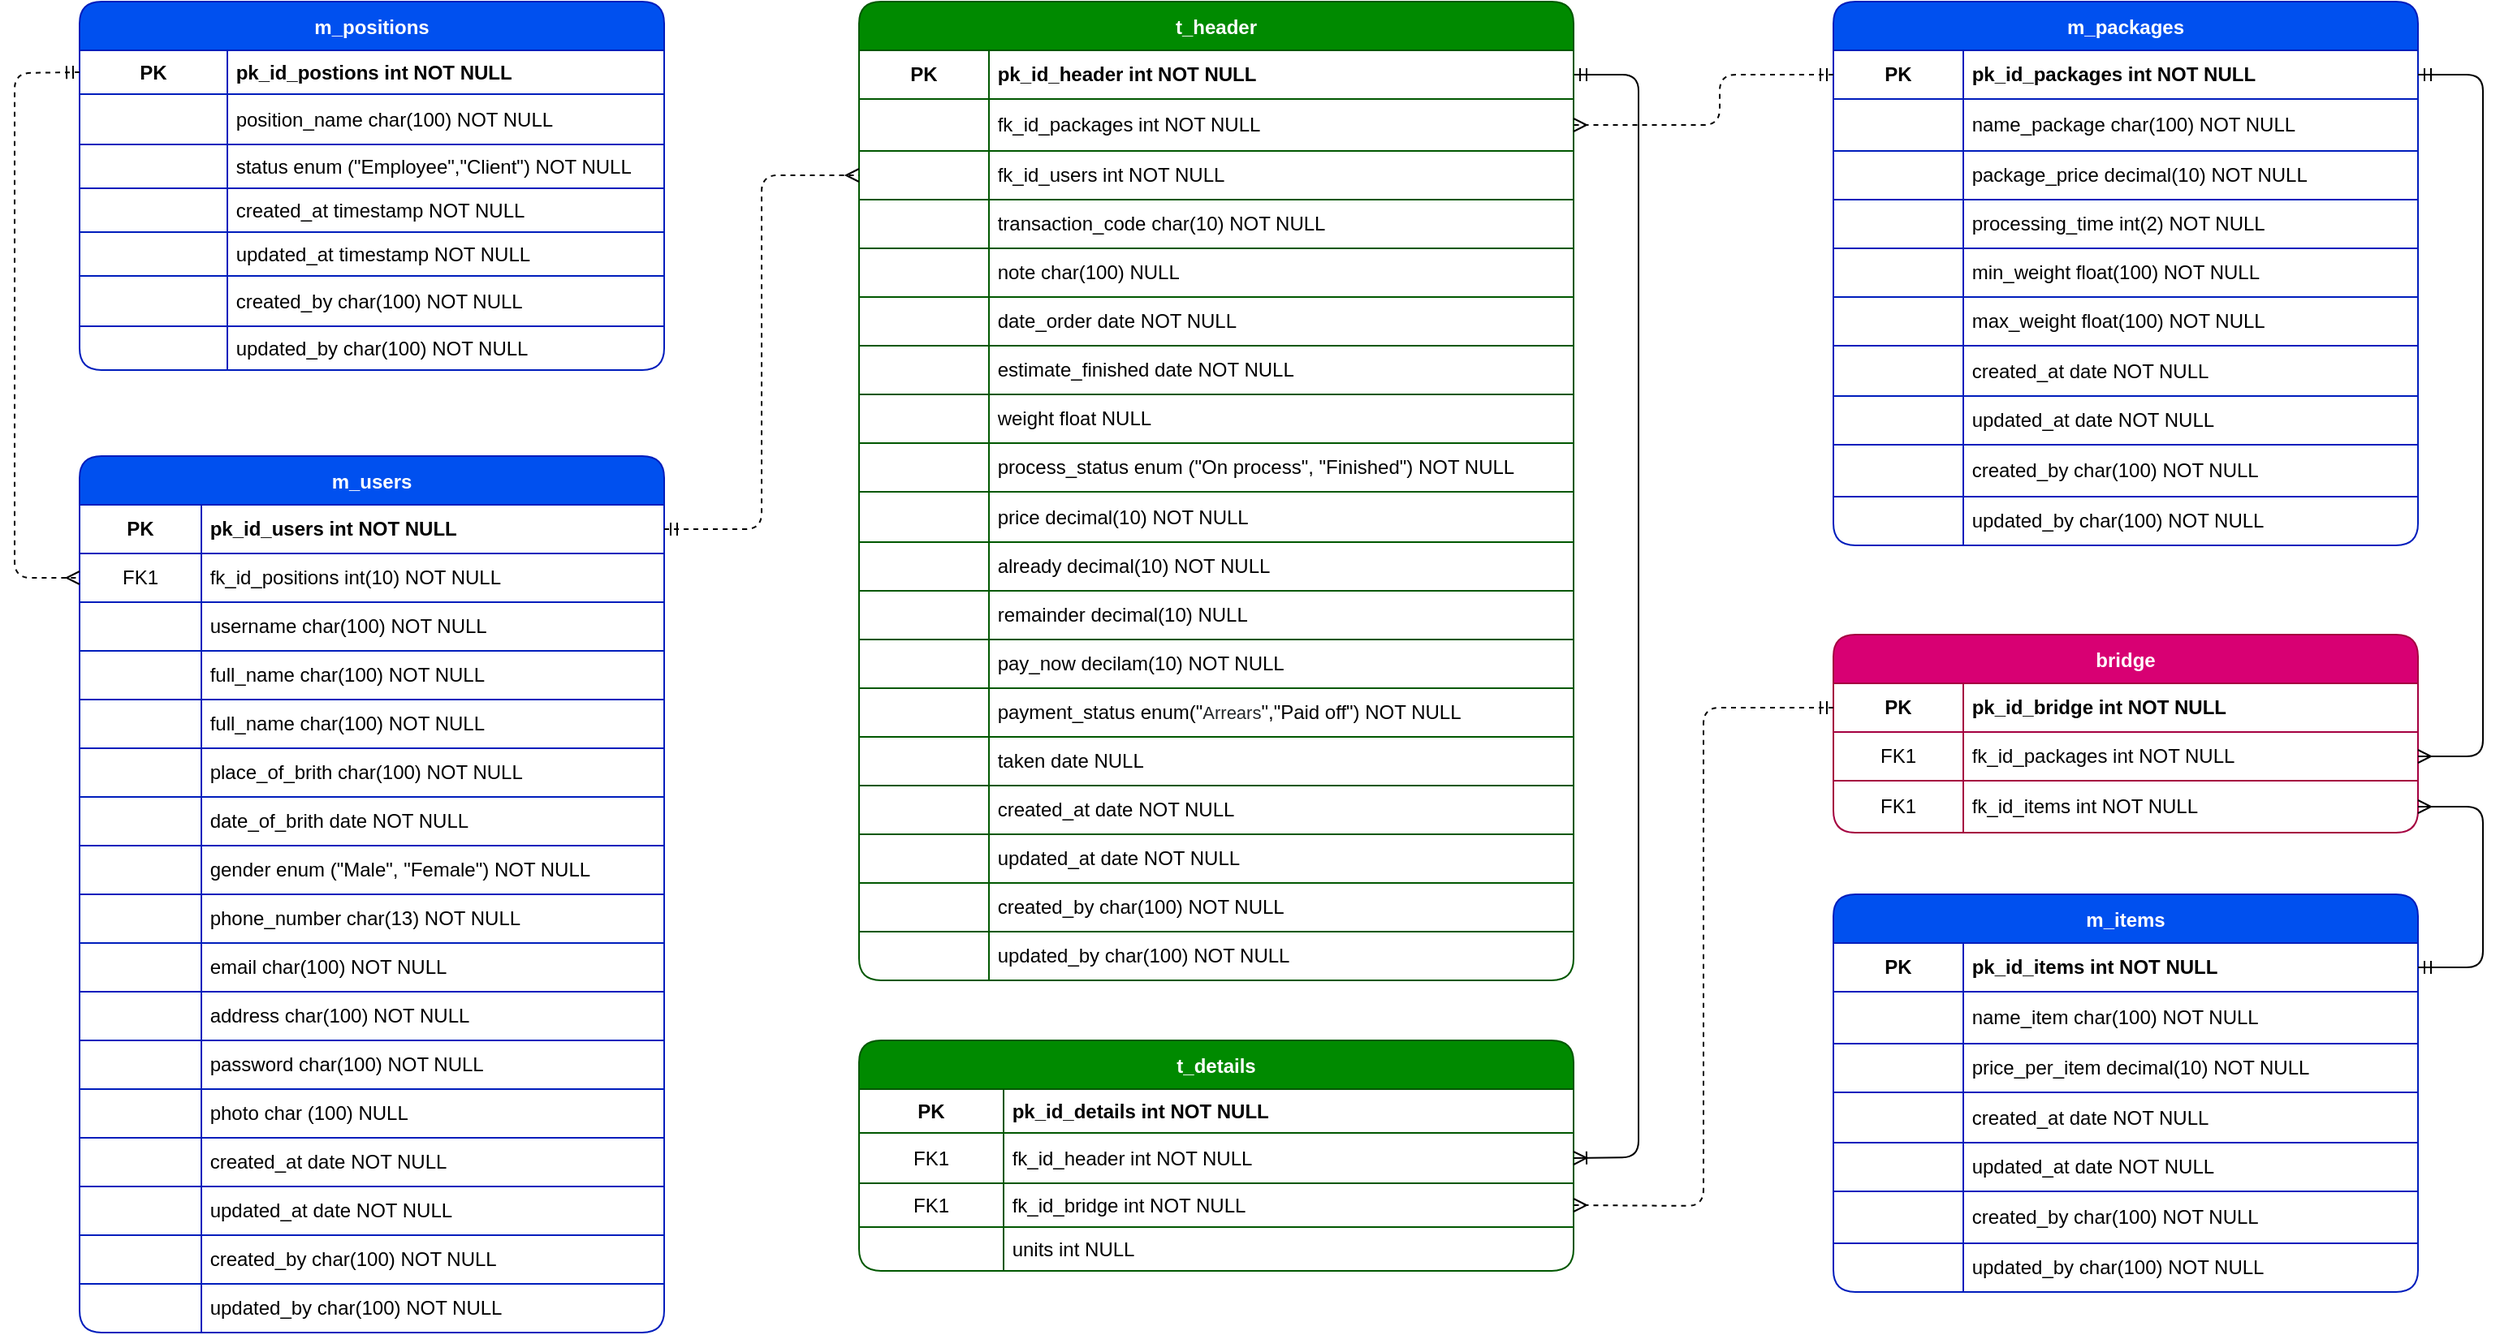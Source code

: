 <mxfile version="16.2.4" type="device"><diagram name="Page-1" id="2ca16b54-16f6-2749-3443-fa8db7711227"><mxGraphModel dx="1088" dy="684" grid="1" gridSize="10" guides="1" tooltips="1" connect="1" arrows="1" fold="1" page="1" pageScale="1" pageWidth="1100" pageHeight="850" background="none" math="0" shadow="0"><root><mxCell id="0"/><mxCell id="1" parent="0"/><mxCell id="N4UVVdMxUCpuNloreIyF-65" value="m_positions" style="shape=table;startSize=30;container=1;collapsible=0;childLayout=tableLayout;fontStyle=1;align=center;pointerEvents=1;rounded=1;shadow=0;swimlaneLine=1;sketch=0;swimlaneFillColor=none;fillColor=#0050ef;fontColor=#ffffff;strokeColor=#001DBC;" parent="1" vertex="1"><mxGeometry x="80" y="40" width="360" height="227" as="geometry"/></mxCell><mxCell id="N4UVVdMxUCpuNloreIyF-66" value="" style="shape=partialRectangle;html=1;whiteSpace=wrap;collapsible=0;dropTarget=0;pointerEvents=0;fillColor=none;top=0;left=0;bottom=0;right=0;points=[[0,0.5],[1,0.5]];portConstraint=eastwest;" parent="N4UVVdMxUCpuNloreIyF-65" vertex="1"><mxGeometry y="30" width="360" height="27" as="geometry"/></mxCell><mxCell id="N4UVVdMxUCpuNloreIyF-67" value="&lt;b&gt;PK&lt;/b&gt;" style="shape=partialRectangle;html=1;whiteSpace=wrap;connectable=0;fillColor=none;top=0;left=0;bottom=0;right=0;overflow=hidden;pointerEvents=1;" parent="N4UVVdMxUCpuNloreIyF-66" vertex="1"><mxGeometry width="91" height="27" as="geometry"><mxRectangle width="91" height="27" as="alternateBounds"/></mxGeometry></mxCell><mxCell id="N4UVVdMxUCpuNloreIyF-68" value="&lt;b&gt;&amp;nbsp;pk_id_postions int NOT NULL&lt;/b&gt;" style="shape=partialRectangle;html=1;whiteSpace=wrap;connectable=0;fillColor=none;top=0;left=0;bottom=0;right=0;overflow=hidden;pointerEvents=1;align=left;" parent="N4UVVdMxUCpuNloreIyF-66" vertex="1"><mxGeometry x="91" width="269" height="27" as="geometry"><mxRectangle width="269" height="27" as="alternateBounds"/></mxGeometry></mxCell><mxCell id="N4UVVdMxUCpuNloreIyF-70" value="" style="shape=partialRectangle;html=1;whiteSpace=wrap;collapsible=0;dropTarget=0;pointerEvents=0;fillColor=none;top=0;left=0;bottom=0;right=0;points=[[0,0.5],[1,0.5]];portConstraint=eastwest;" parent="N4UVVdMxUCpuNloreIyF-65" vertex="1"><mxGeometry y="57" width="360" height="31" as="geometry"/></mxCell><mxCell id="N4UVVdMxUCpuNloreIyF-71" value="" style="shape=partialRectangle;html=1;whiteSpace=wrap;connectable=0;fillColor=none;top=0;left=0;bottom=0;right=0;overflow=hidden;pointerEvents=1;" parent="N4UVVdMxUCpuNloreIyF-70" vertex="1"><mxGeometry width="91" height="31" as="geometry"><mxRectangle width="91" height="31" as="alternateBounds"/></mxGeometry></mxCell><mxCell id="N4UVVdMxUCpuNloreIyF-72" value="&amp;nbsp;position_name char(100) NOT NULL" style="shape=partialRectangle;html=1;whiteSpace=wrap;connectable=0;fillColor=none;top=0;left=0;bottom=0;right=0;overflow=hidden;pointerEvents=1;align=left;" parent="N4UVVdMxUCpuNloreIyF-70" vertex="1"><mxGeometry x="91" width="269" height="31" as="geometry"><mxRectangle width="269" height="31" as="alternateBounds"/></mxGeometry></mxCell><mxCell id="Bd0b0P3xVmxZFTCq9v50-1" style="shape=partialRectangle;html=1;whiteSpace=wrap;collapsible=0;dropTarget=0;pointerEvents=0;fillColor=none;top=0;left=0;bottom=0;right=0;points=[[0,0.5],[1,0.5]];portConstraint=eastwest;" vertex="1" parent="N4UVVdMxUCpuNloreIyF-65"><mxGeometry y="88" width="360" height="27" as="geometry"/></mxCell><mxCell id="Bd0b0P3xVmxZFTCq9v50-2" style="shape=partialRectangle;html=1;whiteSpace=wrap;connectable=0;fillColor=none;top=0;left=0;bottom=0;right=0;overflow=hidden;pointerEvents=1;" vertex="1" parent="Bd0b0P3xVmxZFTCq9v50-1"><mxGeometry width="91" height="27" as="geometry"><mxRectangle width="91" height="27" as="alternateBounds"/></mxGeometry></mxCell><mxCell id="Bd0b0P3xVmxZFTCq9v50-3" value="&amp;nbsp;status enum (&quot;Employee&quot;,&quot;Client&quot;) NOT NULL" style="shape=partialRectangle;html=1;whiteSpace=wrap;connectable=0;fillColor=none;top=0;left=0;bottom=0;right=0;overflow=hidden;pointerEvents=1;align=left;" vertex="1" parent="Bd0b0P3xVmxZFTCq9v50-1"><mxGeometry x="91" width="269" height="27" as="geometry"><mxRectangle width="269" height="27" as="alternateBounds"/></mxGeometry></mxCell><mxCell id="N4UVVdMxUCpuNloreIyF-87" style="shape=partialRectangle;html=1;whiteSpace=wrap;collapsible=0;dropTarget=0;pointerEvents=0;fillColor=none;top=0;left=0;bottom=0;right=0;points=[[0,0.5],[1,0.5]];portConstraint=eastwest;" parent="N4UVVdMxUCpuNloreIyF-65" vertex="1"><mxGeometry y="115" width="360" height="27" as="geometry"/></mxCell><mxCell id="N4UVVdMxUCpuNloreIyF-88" style="shape=partialRectangle;html=1;whiteSpace=wrap;connectable=0;fillColor=none;top=0;left=0;bottom=0;right=0;overflow=hidden;pointerEvents=1;" parent="N4UVVdMxUCpuNloreIyF-87" vertex="1"><mxGeometry width="91" height="27" as="geometry"><mxRectangle width="91" height="27" as="alternateBounds"/></mxGeometry></mxCell><mxCell id="N4UVVdMxUCpuNloreIyF-89" value="&amp;nbsp;created_at timestamp NOT NULL" style="shape=partialRectangle;html=1;whiteSpace=wrap;connectable=0;fillColor=none;top=0;left=0;bottom=0;right=0;overflow=hidden;pointerEvents=1;align=left;" parent="N4UVVdMxUCpuNloreIyF-87" vertex="1"><mxGeometry x="91" width="269" height="27" as="geometry"><mxRectangle width="269" height="27" as="alternateBounds"/></mxGeometry></mxCell><mxCell id="N4UVVdMxUCpuNloreIyF-90" style="shape=partialRectangle;html=1;whiteSpace=wrap;collapsible=0;dropTarget=0;pointerEvents=0;fillColor=none;top=0;left=0;bottom=0;right=0;points=[[0,0.5],[1,0.5]];portConstraint=eastwest;" parent="N4UVVdMxUCpuNloreIyF-65" vertex="1"><mxGeometry y="142" width="360" height="27" as="geometry"/></mxCell><mxCell id="N4UVVdMxUCpuNloreIyF-91" style="shape=partialRectangle;html=1;whiteSpace=wrap;connectable=0;fillColor=none;top=0;left=0;bottom=0;right=0;overflow=hidden;pointerEvents=1;" parent="N4UVVdMxUCpuNloreIyF-90" vertex="1"><mxGeometry width="91" height="27" as="geometry"><mxRectangle width="91" height="27" as="alternateBounds"/></mxGeometry></mxCell><mxCell id="N4UVVdMxUCpuNloreIyF-92" value="&amp;nbsp;updated_at timestamp NOT NULL" style="shape=partialRectangle;html=1;whiteSpace=wrap;connectable=0;fillColor=none;top=0;left=0;bottom=0;right=0;overflow=hidden;pointerEvents=1;align=left;" parent="N4UVVdMxUCpuNloreIyF-90" vertex="1"><mxGeometry x="91" width="269" height="27" as="geometry"><mxRectangle width="269" height="27" as="alternateBounds"/></mxGeometry></mxCell><mxCell id="N4UVVdMxUCpuNloreIyF-93" style="shape=partialRectangle;html=1;whiteSpace=wrap;collapsible=0;dropTarget=0;pointerEvents=0;fillColor=none;top=0;left=0;bottom=0;right=0;points=[[0,0.5],[1,0.5]];portConstraint=eastwest;" parent="N4UVVdMxUCpuNloreIyF-65" vertex="1"><mxGeometry y="169" width="360" height="31" as="geometry"/></mxCell><mxCell id="N4UVVdMxUCpuNloreIyF-94" style="shape=partialRectangle;html=1;whiteSpace=wrap;connectable=0;fillColor=none;top=0;left=0;bottom=0;right=0;overflow=hidden;pointerEvents=1;" parent="N4UVVdMxUCpuNloreIyF-93" vertex="1"><mxGeometry width="91" height="31" as="geometry"><mxRectangle width="91" height="31" as="alternateBounds"/></mxGeometry></mxCell><mxCell id="N4UVVdMxUCpuNloreIyF-95" value="&amp;nbsp;created_by char(100) NOT NULL" style="shape=partialRectangle;html=1;whiteSpace=wrap;connectable=0;fillColor=none;top=0;left=0;bottom=0;right=0;overflow=hidden;pointerEvents=1;align=left;" parent="N4UVVdMxUCpuNloreIyF-93" vertex="1"><mxGeometry x="91" width="269" height="31" as="geometry"><mxRectangle width="269" height="31" as="alternateBounds"/></mxGeometry></mxCell><mxCell id="N4UVVdMxUCpuNloreIyF-96" style="shape=partialRectangle;html=1;whiteSpace=wrap;collapsible=0;dropTarget=0;pointerEvents=0;fillColor=none;top=0;left=0;bottom=0;right=0;points=[[0,0.5],[1,0.5]];portConstraint=eastwest;" parent="N4UVVdMxUCpuNloreIyF-65" vertex="1"><mxGeometry y="200" width="360" height="27" as="geometry"/></mxCell><mxCell id="N4UVVdMxUCpuNloreIyF-97" style="shape=partialRectangle;html=1;whiteSpace=wrap;connectable=0;fillColor=none;top=0;left=0;bottom=0;right=0;overflow=hidden;pointerEvents=1;" parent="N4UVVdMxUCpuNloreIyF-96" vertex="1"><mxGeometry width="91" height="27" as="geometry"><mxRectangle width="91" height="27" as="alternateBounds"/></mxGeometry></mxCell><mxCell id="N4UVVdMxUCpuNloreIyF-98" value="&amp;nbsp;updated_by char(100) NOT NULL" style="shape=partialRectangle;html=1;whiteSpace=wrap;connectable=0;fillColor=none;top=0;left=0;bottom=0;right=0;overflow=hidden;pointerEvents=1;align=left;" parent="N4UVVdMxUCpuNloreIyF-96" vertex="1"><mxGeometry x="91" width="269" height="27" as="geometry"><mxRectangle width="269" height="27" as="alternateBounds"/></mxGeometry></mxCell><mxCell id="4dUFNRoIDLKOQfSkwDhb-1" value="m_users" style="shape=table;startSize=30;container=1;collapsible=0;childLayout=tableLayout;fontStyle=1;align=center;pointerEvents=1;rounded=1;shadow=0;swimlaneLine=1;sketch=0;swimlaneFillColor=none;fillColor=#0050ef;fontColor=#ffffff;strokeColor=#001DBC;" parent="1" vertex="1"><mxGeometry x="80" y="320" width="360" height="540" as="geometry"/></mxCell><mxCell id="4dUFNRoIDLKOQfSkwDhb-2" value="" style="shape=partialRectangle;html=1;whiteSpace=wrap;collapsible=0;dropTarget=0;pointerEvents=0;fillColor=none;top=0;left=0;bottom=0;right=0;points=[[0,0.5],[1,0.5]];portConstraint=eastwest;" parent="4dUFNRoIDLKOQfSkwDhb-1" vertex="1"><mxGeometry y="30" width="360" height="30" as="geometry"/></mxCell><mxCell id="4dUFNRoIDLKOQfSkwDhb-3" value="&lt;b&gt;PK&lt;/b&gt;" style="shape=partialRectangle;html=1;whiteSpace=wrap;connectable=0;fillColor=none;top=0;left=0;bottom=0;right=0;overflow=hidden;pointerEvents=1;" parent="4dUFNRoIDLKOQfSkwDhb-2" vertex="1"><mxGeometry width="75" height="30" as="geometry"><mxRectangle width="75" height="30" as="alternateBounds"/></mxGeometry></mxCell><mxCell id="4dUFNRoIDLKOQfSkwDhb-4" value="&lt;b&gt;&amp;nbsp;pk_id_users int NOT NULL&lt;/b&gt;" style="shape=partialRectangle;html=1;whiteSpace=wrap;connectable=0;fillColor=none;top=0;left=0;bottom=0;right=0;overflow=hidden;pointerEvents=1;align=left;" parent="4dUFNRoIDLKOQfSkwDhb-2" vertex="1"><mxGeometry x="75" width="285" height="30" as="geometry"><mxRectangle width="285" height="30" as="alternateBounds"/></mxGeometry></mxCell><mxCell id="4dUFNRoIDLKOQfSkwDhb-5" value="" style="shape=partialRectangle;html=1;whiteSpace=wrap;collapsible=0;dropTarget=0;pointerEvents=0;fillColor=none;top=0;left=0;bottom=0;right=0;points=[[0,0.5],[1,0.5]];portConstraint=eastwest;" parent="4dUFNRoIDLKOQfSkwDhb-1" vertex="1"><mxGeometry y="60" width="360" height="30" as="geometry"/></mxCell><mxCell id="4dUFNRoIDLKOQfSkwDhb-6" value="FK1" style="shape=partialRectangle;html=1;whiteSpace=wrap;connectable=0;fillColor=none;top=0;left=0;bottom=0;right=0;overflow=hidden;pointerEvents=1;" parent="4dUFNRoIDLKOQfSkwDhb-5" vertex="1"><mxGeometry width="75" height="30" as="geometry"><mxRectangle width="75" height="30" as="alternateBounds"/></mxGeometry></mxCell><mxCell id="4dUFNRoIDLKOQfSkwDhb-7" value="&amp;nbsp;fk_id_positions int(10) NOT NULL" style="shape=partialRectangle;html=1;whiteSpace=wrap;connectable=0;fillColor=none;top=0;left=0;bottom=0;right=0;overflow=hidden;pointerEvents=1;align=left;" parent="4dUFNRoIDLKOQfSkwDhb-5" vertex="1"><mxGeometry x="75" width="285" height="30" as="geometry"><mxRectangle width="285" height="30" as="alternateBounds"/></mxGeometry></mxCell><mxCell id="4dUFNRoIDLKOQfSkwDhb-8" style="shape=partialRectangle;html=1;whiteSpace=wrap;collapsible=0;dropTarget=0;pointerEvents=0;fillColor=none;top=0;left=0;bottom=0;right=0;points=[[0,0.5],[1,0.5]];portConstraint=eastwest;" parent="4dUFNRoIDLKOQfSkwDhb-1" vertex="1"><mxGeometry y="90" width="360" height="30" as="geometry"/></mxCell><mxCell id="4dUFNRoIDLKOQfSkwDhb-9" style="shape=partialRectangle;html=1;whiteSpace=wrap;connectable=0;fillColor=none;top=0;left=0;bottom=0;right=0;overflow=hidden;pointerEvents=1;" parent="4dUFNRoIDLKOQfSkwDhb-8" vertex="1"><mxGeometry width="75" height="30" as="geometry"><mxRectangle width="75" height="30" as="alternateBounds"/></mxGeometry></mxCell><mxCell id="4dUFNRoIDLKOQfSkwDhb-10" value="&amp;nbsp;username char(100) NOT NULL" style="shape=partialRectangle;html=1;whiteSpace=wrap;connectable=0;fillColor=none;top=0;left=0;bottom=0;right=0;overflow=hidden;pointerEvents=1;align=left;" parent="4dUFNRoIDLKOQfSkwDhb-8" vertex="1"><mxGeometry x="75" width="285" height="30" as="geometry"><mxRectangle width="285" height="30" as="alternateBounds"/></mxGeometry></mxCell><mxCell id="QwzCwInFnHtrMfNy6y5M-23" style="shape=partialRectangle;html=1;whiteSpace=wrap;collapsible=0;dropTarget=0;pointerEvents=0;fillColor=none;top=0;left=0;bottom=0;right=0;points=[[0,0.5],[1,0.5]];portConstraint=eastwest;" parent="4dUFNRoIDLKOQfSkwDhb-1" vertex="1"><mxGeometry y="120" width="360" height="30" as="geometry"/></mxCell><mxCell id="QwzCwInFnHtrMfNy6y5M-24" style="shape=partialRectangle;html=1;whiteSpace=wrap;connectable=0;fillColor=none;top=0;left=0;bottom=0;right=0;overflow=hidden;pointerEvents=1;" parent="QwzCwInFnHtrMfNy6y5M-23" vertex="1"><mxGeometry width="75" height="30" as="geometry"><mxRectangle width="75" height="30" as="alternateBounds"/></mxGeometry></mxCell><mxCell id="QwzCwInFnHtrMfNy6y5M-25" value="&amp;nbsp;full_name char(100) NOT NULL" style="shape=partialRectangle;html=1;whiteSpace=wrap;connectable=0;fillColor=none;top=0;left=0;bottom=0;right=0;overflow=hidden;pointerEvents=1;align=left;" parent="QwzCwInFnHtrMfNy6y5M-23" vertex="1"><mxGeometry x="75" width="285" height="30" as="geometry"><mxRectangle width="285" height="30" as="alternateBounds"/></mxGeometry></mxCell><mxCell id="hocXUXKFSP3ywCCh54MG-4" style="shape=partialRectangle;html=1;whiteSpace=wrap;collapsible=0;dropTarget=0;pointerEvents=0;fillColor=none;top=0;left=0;bottom=0;right=0;points=[[0,0.5],[1,0.5]];portConstraint=eastwest;" parent="4dUFNRoIDLKOQfSkwDhb-1" vertex="1"><mxGeometry y="150" width="360" height="30" as="geometry"/></mxCell><mxCell id="hocXUXKFSP3ywCCh54MG-5" style="shape=partialRectangle;html=1;whiteSpace=wrap;connectable=0;fillColor=none;top=0;left=0;bottom=0;right=0;overflow=hidden;pointerEvents=1;" parent="hocXUXKFSP3ywCCh54MG-4" vertex="1"><mxGeometry width="75" height="30" as="geometry"><mxRectangle width="75" height="30" as="alternateBounds"/></mxGeometry></mxCell><mxCell id="hocXUXKFSP3ywCCh54MG-6" value="&amp;nbsp;full_name char(100) NOT NULL" style="shape=partialRectangle;html=1;whiteSpace=wrap;connectable=0;fillColor=none;top=0;left=0;bottom=0;right=0;overflow=hidden;pointerEvents=1;align=left;" parent="hocXUXKFSP3ywCCh54MG-4" vertex="1"><mxGeometry x="75" width="285" height="30" as="geometry"><mxRectangle width="285" height="30" as="alternateBounds"/></mxGeometry></mxCell><mxCell id="N4UVVdMxUCpuNloreIyF-78" style="shape=partialRectangle;html=1;whiteSpace=wrap;collapsible=0;dropTarget=0;pointerEvents=0;fillColor=none;top=0;left=0;bottom=0;right=0;points=[[0,0.5],[1,0.5]];portConstraint=eastwest;" parent="4dUFNRoIDLKOQfSkwDhb-1" vertex="1"><mxGeometry y="180" width="360" height="30" as="geometry"/></mxCell><mxCell id="N4UVVdMxUCpuNloreIyF-79" style="shape=partialRectangle;html=1;whiteSpace=wrap;connectable=0;fillColor=none;top=0;left=0;bottom=0;right=0;overflow=hidden;pointerEvents=1;" parent="N4UVVdMxUCpuNloreIyF-78" vertex="1"><mxGeometry width="75" height="30" as="geometry"><mxRectangle width="75" height="30" as="alternateBounds"/></mxGeometry></mxCell><mxCell id="N4UVVdMxUCpuNloreIyF-80" value="&amp;nbsp;place_of_brith char(100) NOT NULL" style="shape=partialRectangle;html=1;whiteSpace=wrap;connectable=0;fillColor=none;top=0;left=0;bottom=0;right=0;overflow=hidden;pointerEvents=1;align=left;" parent="N4UVVdMxUCpuNloreIyF-78" vertex="1"><mxGeometry x="75" width="285" height="30" as="geometry"><mxRectangle width="285" height="30" as="alternateBounds"/></mxGeometry></mxCell><mxCell id="N4UVVdMxUCpuNloreIyF-81" style="shape=partialRectangle;html=1;whiteSpace=wrap;collapsible=0;dropTarget=0;pointerEvents=0;fillColor=none;top=0;left=0;bottom=0;right=0;points=[[0,0.5],[1,0.5]];portConstraint=eastwest;" parent="4dUFNRoIDLKOQfSkwDhb-1" vertex="1"><mxGeometry y="210" width="360" height="30" as="geometry"/></mxCell><mxCell id="N4UVVdMxUCpuNloreIyF-82" style="shape=partialRectangle;html=1;whiteSpace=wrap;connectable=0;fillColor=none;top=0;left=0;bottom=0;right=0;overflow=hidden;pointerEvents=1;" parent="N4UVVdMxUCpuNloreIyF-81" vertex="1"><mxGeometry width="75" height="30" as="geometry"><mxRectangle width="75" height="30" as="alternateBounds"/></mxGeometry></mxCell><mxCell id="N4UVVdMxUCpuNloreIyF-83" value="&amp;nbsp;date_of_brith date NOT NULL" style="shape=partialRectangle;html=1;whiteSpace=wrap;connectable=0;fillColor=none;top=0;left=0;bottom=0;right=0;overflow=hidden;pointerEvents=1;align=left;" parent="N4UVVdMxUCpuNloreIyF-81" vertex="1"><mxGeometry x="75" width="285" height="30" as="geometry"><mxRectangle width="285" height="30" as="alternateBounds"/></mxGeometry></mxCell><mxCell id="N4UVVdMxUCpuNloreIyF-84" style="shape=partialRectangle;html=1;whiteSpace=wrap;collapsible=0;dropTarget=0;pointerEvents=0;fillColor=none;top=0;left=0;bottom=0;right=0;points=[[0,0.5],[1,0.5]];portConstraint=eastwest;" parent="4dUFNRoIDLKOQfSkwDhb-1" vertex="1"><mxGeometry y="240" width="360" height="30" as="geometry"/></mxCell><mxCell id="N4UVVdMxUCpuNloreIyF-85" style="shape=partialRectangle;html=1;whiteSpace=wrap;connectable=0;fillColor=none;top=0;left=0;bottom=0;right=0;overflow=hidden;pointerEvents=1;" parent="N4UVVdMxUCpuNloreIyF-84" vertex="1"><mxGeometry width="75" height="30" as="geometry"><mxRectangle width="75" height="30" as="alternateBounds"/></mxGeometry></mxCell><mxCell id="N4UVVdMxUCpuNloreIyF-86" value="&amp;nbsp;gender enum (&quot;Male&quot;, &quot;Female&quot;) NOT NULL" style="shape=partialRectangle;html=1;whiteSpace=wrap;connectable=0;fillColor=none;top=0;left=0;bottom=0;right=0;overflow=hidden;pointerEvents=1;align=left;" parent="N4UVVdMxUCpuNloreIyF-84" vertex="1"><mxGeometry x="75" width="285" height="30" as="geometry"><mxRectangle width="285" height="30" as="alternateBounds"/></mxGeometry></mxCell><mxCell id="4dUFNRoIDLKOQfSkwDhb-11" style="shape=partialRectangle;html=1;whiteSpace=wrap;collapsible=0;dropTarget=0;pointerEvents=0;fillColor=none;top=0;left=0;bottom=0;right=0;points=[[0,0.5],[1,0.5]];portConstraint=eastwest;" parent="4dUFNRoIDLKOQfSkwDhb-1" vertex="1"><mxGeometry y="270" width="360" height="30" as="geometry"/></mxCell><mxCell id="4dUFNRoIDLKOQfSkwDhb-12" style="shape=partialRectangle;html=1;whiteSpace=wrap;connectable=0;fillColor=none;top=0;left=0;bottom=0;right=0;overflow=hidden;pointerEvents=1;" parent="4dUFNRoIDLKOQfSkwDhb-11" vertex="1"><mxGeometry width="75" height="30" as="geometry"><mxRectangle width="75" height="30" as="alternateBounds"/></mxGeometry></mxCell><mxCell id="4dUFNRoIDLKOQfSkwDhb-13" value="&amp;nbsp;phone_number char(13) NOT NULL" style="shape=partialRectangle;html=1;whiteSpace=wrap;connectable=0;fillColor=none;top=0;left=0;bottom=0;right=0;overflow=hidden;pointerEvents=1;align=left;" parent="4dUFNRoIDLKOQfSkwDhb-11" vertex="1"><mxGeometry x="75" width="285" height="30" as="geometry"><mxRectangle width="285" height="30" as="alternateBounds"/></mxGeometry></mxCell><mxCell id="4dUFNRoIDLKOQfSkwDhb-29" style="shape=partialRectangle;html=1;whiteSpace=wrap;collapsible=0;dropTarget=0;pointerEvents=0;fillColor=none;top=0;left=0;bottom=0;right=0;points=[[0,0.5],[1,0.5]];portConstraint=eastwest;" parent="4dUFNRoIDLKOQfSkwDhb-1" vertex="1"><mxGeometry y="300" width="360" height="30" as="geometry"/></mxCell><mxCell id="4dUFNRoIDLKOQfSkwDhb-30" style="shape=partialRectangle;html=1;whiteSpace=wrap;connectable=0;fillColor=none;top=0;left=0;bottom=0;right=0;overflow=hidden;pointerEvents=1;" parent="4dUFNRoIDLKOQfSkwDhb-29" vertex="1"><mxGeometry width="75" height="30" as="geometry"><mxRectangle width="75" height="30" as="alternateBounds"/></mxGeometry></mxCell><mxCell id="4dUFNRoIDLKOQfSkwDhb-31" value="&amp;nbsp;email char(100) NOT NULL" style="shape=partialRectangle;html=1;whiteSpace=wrap;connectable=0;fillColor=none;top=0;left=0;bottom=0;right=0;overflow=hidden;pointerEvents=1;align=left;" parent="4dUFNRoIDLKOQfSkwDhb-29" vertex="1"><mxGeometry x="75" width="285" height="30" as="geometry"><mxRectangle width="285" height="30" as="alternateBounds"/></mxGeometry></mxCell><mxCell id="4dUFNRoIDLKOQfSkwDhb-14" style="shape=partialRectangle;html=1;whiteSpace=wrap;collapsible=0;dropTarget=0;pointerEvents=0;fillColor=none;top=0;left=0;bottom=0;right=0;points=[[0,0.5],[1,0.5]];portConstraint=eastwest;" parent="4dUFNRoIDLKOQfSkwDhb-1" vertex="1"><mxGeometry y="330" width="360" height="30" as="geometry"/></mxCell><mxCell id="4dUFNRoIDLKOQfSkwDhb-15" style="shape=partialRectangle;html=1;whiteSpace=wrap;connectable=0;fillColor=none;top=0;left=0;bottom=0;right=0;overflow=hidden;pointerEvents=1;" parent="4dUFNRoIDLKOQfSkwDhb-14" vertex="1"><mxGeometry width="75" height="30" as="geometry"><mxRectangle width="75" height="30" as="alternateBounds"/></mxGeometry></mxCell><mxCell id="4dUFNRoIDLKOQfSkwDhb-16" value="&amp;nbsp;address char(100) NOT NULL" style="shape=partialRectangle;html=1;whiteSpace=wrap;connectable=0;fillColor=none;top=0;left=0;bottom=0;right=0;overflow=hidden;pointerEvents=1;align=left;" parent="4dUFNRoIDLKOQfSkwDhb-14" vertex="1"><mxGeometry x="75" width="285" height="30" as="geometry"><mxRectangle width="285" height="30" as="alternateBounds"/></mxGeometry></mxCell><mxCell id="4dUFNRoIDLKOQfSkwDhb-35" style="shape=partialRectangle;html=1;whiteSpace=wrap;collapsible=0;dropTarget=0;pointerEvents=0;fillColor=none;top=0;left=0;bottom=0;right=0;points=[[0,0.5],[1,0.5]];portConstraint=eastwest;" parent="4dUFNRoIDLKOQfSkwDhb-1" vertex="1"><mxGeometry y="360" width="360" height="30" as="geometry"/></mxCell><mxCell id="4dUFNRoIDLKOQfSkwDhb-36" style="shape=partialRectangle;html=1;whiteSpace=wrap;connectable=0;fillColor=none;top=0;left=0;bottom=0;right=0;overflow=hidden;pointerEvents=1;" parent="4dUFNRoIDLKOQfSkwDhb-35" vertex="1"><mxGeometry width="75" height="30" as="geometry"><mxRectangle width="75" height="30" as="alternateBounds"/></mxGeometry></mxCell><mxCell id="4dUFNRoIDLKOQfSkwDhb-37" value="&amp;nbsp;password char(100) NOT NULL" style="shape=partialRectangle;html=1;whiteSpace=wrap;connectable=0;fillColor=none;top=0;left=0;bottom=0;right=0;overflow=hidden;pointerEvents=1;align=left;" parent="4dUFNRoIDLKOQfSkwDhb-35" vertex="1"><mxGeometry x="75" width="285" height="30" as="geometry"><mxRectangle width="285" height="30" as="alternateBounds"/></mxGeometry></mxCell><mxCell id="4dUFNRoIDLKOQfSkwDhb-38" style="shape=partialRectangle;html=1;whiteSpace=wrap;collapsible=0;dropTarget=0;pointerEvents=0;fillColor=none;top=0;left=0;bottom=0;right=0;points=[[0,0.5],[1,0.5]];portConstraint=eastwest;" parent="4dUFNRoIDLKOQfSkwDhb-1" vertex="1"><mxGeometry y="390" width="360" height="30" as="geometry"/></mxCell><mxCell id="4dUFNRoIDLKOQfSkwDhb-39" style="shape=partialRectangle;html=1;whiteSpace=wrap;connectable=0;fillColor=none;top=0;left=0;bottom=0;right=0;overflow=hidden;pointerEvents=1;" parent="4dUFNRoIDLKOQfSkwDhb-38" vertex="1"><mxGeometry width="75" height="30" as="geometry"><mxRectangle width="75" height="30" as="alternateBounds"/></mxGeometry></mxCell><mxCell id="4dUFNRoIDLKOQfSkwDhb-40" value="&amp;nbsp;photo char (100) NULL" style="shape=partialRectangle;html=1;whiteSpace=wrap;connectable=0;fillColor=none;top=0;left=0;bottom=0;right=0;overflow=hidden;pointerEvents=1;align=left;" parent="4dUFNRoIDLKOQfSkwDhb-38" vertex="1"><mxGeometry x="75" width="285" height="30" as="geometry"><mxRectangle width="285" height="30" as="alternateBounds"/></mxGeometry></mxCell><mxCell id="4dUFNRoIDLKOQfSkwDhb-17" style="shape=partialRectangle;html=1;whiteSpace=wrap;collapsible=0;dropTarget=0;pointerEvents=0;fillColor=none;top=0;left=0;bottom=0;right=0;points=[[0,0.5],[1,0.5]];portConstraint=eastwest;" parent="4dUFNRoIDLKOQfSkwDhb-1" vertex="1"><mxGeometry y="420" width="360" height="30" as="geometry"/></mxCell><mxCell id="4dUFNRoIDLKOQfSkwDhb-18" style="shape=partialRectangle;html=1;whiteSpace=wrap;connectable=0;fillColor=none;top=0;left=0;bottom=0;right=0;overflow=hidden;pointerEvents=1;" parent="4dUFNRoIDLKOQfSkwDhb-17" vertex="1"><mxGeometry width="75" height="30" as="geometry"><mxRectangle width="75" height="30" as="alternateBounds"/></mxGeometry></mxCell><mxCell id="4dUFNRoIDLKOQfSkwDhb-19" value="&amp;nbsp;created_at date NOT NULL" style="shape=partialRectangle;html=1;whiteSpace=wrap;connectable=0;fillColor=none;top=0;left=0;bottom=0;right=0;overflow=hidden;pointerEvents=1;align=left;" parent="4dUFNRoIDLKOQfSkwDhb-17" vertex="1"><mxGeometry x="75" width="285" height="30" as="geometry"><mxRectangle width="285" height="30" as="alternateBounds"/></mxGeometry></mxCell><mxCell id="4dUFNRoIDLKOQfSkwDhb-20" style="shape=partialRectangle;html=1;whiteSpace=wrap;collapsible=0;dropTarget=0;pointerEvents=0;fillColor=none;top=0;left=0;bottom=0;right=0;points=[[0,0.5],[1,0.5]];portConstraint=eastwest;" parent="4dUFNRoIDLKOQfSkwDhb-1" vertex="1"><mxGeometry y="450" width="360" height="30" as="geometry"/></mxCell><mxCell id="4dUFNRoIDLKOQfSkwDhb-21" style="shape=partialRectangle;html=1;whiteSpace=wrap;connectable=0;fillColor=none;top=0;left=0;bottom=0;right=0;overflow=hidden;pointerEvents=1;" parent="4dUFNRoIDLKOQfSkwDhb-20" vertex="1"><mxGeometry width="75" height="30" as="geometry"><mxRectangle width="75" height="30" as="alternateBounds"/></mxGeometry></mxCell><mxCell id="4dUFNRoIDLKOQfSkwDhb-22" value="&amp;nbsp;updated_at date NOT NULL" style="shape=partialRectangle;html=1;whiteSpace=wrap;connectable=0;fillColor=none;top=0;left=0;bottom=0;right=0;overflow=hidden;pointerEvents=1;align=left;" parent="4dUFNRoIDLKOQfSkwDhb-20" vertex="1"><mxGeometry x="75" width="285" height="30" as="geometry"><mxRectangle width="285" height="30" as="alternateBounds"/></mxGeometry></mxCell><mxCell id="4dUFNRoIDLKOQfSkwDhb-23" style="shape=partialRectangle;html=1;whiteSpace=wrap;collapsible=0;dropTarget=0;pointerEvents=0;fillColor=none;top=0;left=0;bottom=0;right=0;points=[[0,0.5],[1,0.5]];portConstraint=eastwest;" parent="4dUFNRoIDLKOQfSkwDhb-1" vertex="1"><mxGeometry y="480" width="360" height="30" as="geometry"/></mxCell><mxCell id="4dUFNRoIDLKOQfSkwDhb-24" style="shape=partialRectangle;html=1;whiteSpace=wrap;connectable=0;fillColor=none;top=0;left=0;bottom=0;right=0;overflow=hidden;pointerEvents=1;" parent="4dUFNRoIDLKOQfSkwDhb-23" vertex="1"><mxGeometry width="75" height="30" as="geometry"><mxRectangle width="75" height="30" as="alternateBounds"/></mxGeometry></mxCell><mxCell id="4dUFNRoIDLKOQfSkwDhb-25" value="&amp;nbsp;created_by char(100) NOT NULL" style="shape=partialRectangle;html=1;whiteSpace=wrap;connectable=0;fillColor=none;top=0;left=0;bottom=0;right=0;overflow=hidden;pointerEvents=1;align=left;" parent="4dUFNRoIDLKOQfSkwDhb-23" vertex="1"><mxGeometry x="75" width="285" height="30" as="geometry"><mxRectangle width="285" height="30" as="alternateBounds"/></mxGeometry></mxCell><mxCell id="4dUFNRoIDLKOQfSkwDhb-26" style="shape=partialRectangle;html=1;whiteSpace=wrap;collapsible=0;dropTarget=0;pointerEvents=0;fillColor=none;top=0;left=0;bottom=0;right=0;points=[[0,0.5],[1,0.5]];portConstraint=eastwest;" parent="4dUFNRoIDLKOQfSkwDhb-1" vertex="1"><mxGeometry y="510" width="360" height="30" as="geometry"/></mxCell><mxCell id="4dUFNRoIDLKOQfSkwDhb-27" style="shape=partialRectangle;html=1;whiteSpace=wrap;connectable=0;fillColor=none;top=0;left=0;bottom=0;right=0;overflow=hidden;pointerEvents=1;" parent="4dUFNRoIDLKOQfSkwDhb-26" vertex="1"><mxGeometry width="75" height="30" as="geometry"><mxRectangle width="75" height="30" as="alternateBounds"/></mxGeometry></mxCell><mxCell id="4dUFNRoIDLKOQfSkwDhb-28" value="&amp;nbsp;updated_by char(100) NOT NULL" style="shape=partialRectangle;html=1;whiteSpace=wrap;connectable=0;fillColor=none;top=0;left=0;bottom=0;right=0;overflow=hidden;pointerEvents=1;align=left;" parent="4dUFNRoIDLKOQfSkwDhb-26" vertex="1"><mxGeometry x="75" width="285" height="30" as="geometry"><mxRectangle width="285" height="30" as="alternateBounds"/></mxGeometry></mxCell><mxCell id="l_Uojr_qSwS6TwGa84xt-2" value="m_items" style="shape=table;startSize=30;container=1;collapsible=0;childLayout=tableLayout;fontStyle=1;align=center;pointerEvents=1;rounded=1;shadow=0;swimlaneLine=1;sketch=0;swimlaneFillColor=none;fillColor=#0050ef;fontColor=#ffffff;strokeColor=#001DBC;" parent="1" vertex="1"><mxGeometry x="1160" y="590" width="360" height="245" as="geometry"/></mxCell><mxCell id="l_Uojr_qSwS6TwGa84xt-3" value="" style="shape=partialRectangle;html=1;whiteSpace=wrap;collapsible=0;dropTarget=0;pointerEvents=0;fillColor=none;top=0;left=0;bottom=0;right=0;points=[[0,0.5],[1,0.5]];portConstraint=eastwest;" parent="l_Uojr_qSwS6TwGa84xt-2" vertex="1"><mxGeometry y="30" width="360" height="30" as="geometry"/></mxCell><mxCell id="l_Uojr_qSwS6TwGa84xt-4" value="&lt;b&gt;PK&lt;/b&gt;" style="shape=partialRectangle;html=1;whiteSpace=wrap;connectable=0;fillColor=none;top=0;left=0;bottom=0;right=0;overflow=hidden;pointerEvents=1;" parent="l_Uojr_qSwS6TwGa84xt-3" vertex="1"><mxGeometry width="80" height="30" as="geometry"><mxRectangle width="80" height="30" as="alternateBounds"/></mxGeometry></mxCell><mxCell id="l_Uojr_qSwS6TwGa84xt-5" value="&lt;b&gt;&amp;nbsp;pk_id_items int NOT NULL&lt;/b&gt;" style="shape=partialRectangle;html=1;whiteSpace=wrap;connectable=0;fillColor=none;top=0;left=0;bottom=0;right=0;overflow=hidden;pointerEvents=1;align=left;" parent="l_Uojr_qSwS6TwGa84xt-3" vertex="1"><mxGeometry x="80" width="280" height="30" as="geometry"><mxRectangle width="280" height="30" as="alternateBounds"/></mxGeometry></mxCell><mxCell id="l_Uojr_qSwS6TwGa84xt-6" value="" style="shape=partialRectangle;html=1;whiteSpace=wrap;collapsible=0;dropTarget=0;pointerEvents=0;fillColor=none;top=0;left=0;bottom=0;right=0;points=[[0,0.5],[1,0.5]];portConstraint=eastwest;" parent="l_Uojr_qSwS6TwGa84xt-2" vertex="1"><mxGeometry y="60" width="360" height="32" as="geometry"/></mxCell><mxCell id="l_Uojr_qSwS6TwGa84xt-7" value="" style="shape=partialRectangle;html=1;whiteSpace=wrap;connectable=0;fillColor=none;top=0;left=0;bottom=0;right=0;overflow=hidden;pointerEvents=1;" parent="l_Uojr_qSwS6TwGa84xt-6" vertex="1"><mxGeometry width="80" height="32" as="geometry"><mxRectangle width="80" height="32" as="alternateBounds"/></mxGeometry></mxCell><mxCell id="l_Uojr_qSwS6TwGa84xt-8" value="&amp;nbsp;name_item char(100) NOT NULL" style="shape=partialRectangle;html=1;whiteSpace=wrap;connectable=0;fillColor=none;top=0;left=0;bottom=0;right=0;overflow=hidden;pointerEvents=1;align=left;" parent="l_Uojr_qSwS6TwGa84xt-6" vertex="1"><mxGeometry x="80" width="280" height="32" as="geometry"><mxRectangle width="280" height="32" as="alternateBounds"/></mxGeometry></mxCell><mxCell id="l_Uojr_qSwS6TwGa84xt-21" style="shape=partialRectangle;html=1;whiteSpace=wrap;collapsible=0;dropTarget=0;pointerEvents=0;fillColor=none;top=0;left=0;bottom=0;right=0;points=[[0,0.5],[1,0.5]];portConstraint=eastwest;" parent="l_Uojr_qSwS6TwGa84xt-2" vertex="1"><mxGeometry y="92" width="360" height="30" as="geometry"/></mxCell><mxCell id="l_Uojr_qSwS6TwGa84xt-22" style="shape=partialRectangle;html=1;whiteSpace=wrap;connectable=0;fillColor=none;top=0;left=0;bottom=0;right=0;overflow=hidden;pointerEvents=1;" parent="l_Uojr_qSwS6TwGa84xt-21" vertex="1"><mxGeometry width="80" height="30" as="geometry"><mxRectangle width="80" height="30" as="alternateBounds"/></mxGeometry></mxCell><mxCell id="l_Uojr_qSwS6TwGa84xt-23" value="&amp;nbsp;price_per_item decimal(10) NOT NULL" style="shape=partialRectangle;html=1;whiteSpace=wrap;connectable=0;fillColor=none;top=0;left=0;bottom=0;right=0;overflow=hidden;pointerEvents=1;align=left;" parent="l_Uojr_qSwS6TwGa84xt-21" vertex="1"><mxGeometry x="80" width="280" height="30" as="geometry"><mxRectangle width="280" height="30" as="alternateBounds"/></mxGeometry></mxCell><mxCell id="l_Uojr_qSwS6TwGa84xt-9" style="shape=partialRectangle;html=1;whiteSpace=wrap;collapsible=0;dropTarget=0;pointerEvents=0;fillColor=none;top=0;left=0;bottom=0;right=0;points=[[0,0.5],[1,0.5]];portConstraint=eastwest;" parent="l_Uojr_qSwS6TwGa84xt-2" vertex="1"><mxGeometry y="122" width="360" height="31" as="geometry"/></mxCell><mxCell id="l_Uojr_qSwS6TwGa84xt-10" style="shape=partialRectangle;html=1;whiteSpace=wrap;connectable=0;fillColor=none;top=0;left=0;bottom=0;right=0;overflow=hidden;pointerEvents=1;" parent="l_Uojr_qSwS6TwGa84xt-9" vertex="1"><mxGeometry width="80" height="31" as="geometry"><mxRectangle width="80" height="31" as="alternateBounds"/></mxGeometry></mxCell><mxCell id="l_Uojr_qSwS6TwGa84xt-11" value="&amp;nbsp;created_at date NOT NULL" style="shape=partialRectangle;html=1;whiteSpace=wrap;connectable=0;fillColor=none;top=0;left=0;bottom=0;right=0;overflow=hidden;pointerEvents=1;align=left;" parent="l_Uojr_qSwS6TwGa84xt-9" vertex="1"><mxGeometry x="80" width="280" height="31" as="geometry"><mxRectangle width="280" height="31" as="alternateBounds"/></mxGeometry></mxCell><mxCell id="l_Uojr_qSwS6TwGa84xt-12" style="shape=partialRectangle;html=1;whiteSpace=wrap;collapsible=0;dropTarget=0;pointerEvents=0;fillColor=none;top=0;left=0;bottom=0;right=0;points=[[0,0.5],[1,0.5]];portConstraint=eastwest;" parent="l_Uojr_qSwS6TwGa84xt-2" vertex="1"><mxGeometry y="153" width="360" height="30" as="geometry"/></mxCell><mxCell id="l_Uojr_qSwS6TwGa84xt-13" style="shape=partialRectangle;html=1;whiteSpace=wrap;connectable=0;fillColor=none;top=0;left=0;bottom=0;right=0;overflow=hidden;pointerEvents=1;" parent="l_Uojr_qSwS6TwGa84xt-12" vertex="1"><mxGeometry width="80" height="30" as="geometry"><mxRectangle width="80" height="30" as="alternateBounds"/></mxGeometry></mxCell><mxCell id="l_Uojr_qSwS6TwGa84xt-14" value="&amp;nbsp;updated_at date NOT NULL" style="shape=partialRectangle;html=1;whiteSpace=wrap;connectable=0;fillColor=none;top=0;left=0;bottom=0;right=0;overflow=hidden;pointerEvents=1;align=left;" parent="l_Uojr_qSwS6TwGa84xt-12" vertex="1"><mxGeometry x="80" width="280" height="30" as="geometry"><mxRectangle width="280" height="30" as="alternateBounds"/></mxGeometry></mxCell><mxCell id="l_Uojr_qSwS6TwGa84xt-15" style="shape=partialRectangle;html=1;whiteSpace=wrap;collapsible=0;dropTarget=0;pointerEvents=0;fillColor=none;top=0;left=0;bottom=0;right=0;points=[[0,0.5],[1,0.5]];portConstraint=eastwest;" parent="l_Uojr_qSwS6TwGa84xt-2" vertex="1"><mxGeometry y="183" width="360" height="32" as="geometry"/></mxCell><mxCell id="l_Uojr_qSwS6TwGa84xt-16" style="shape=partialRectangle;html=1;whiteSpace=wrap;connectable=0;fillColor=none;top=0;left=0;bottom=0;right=0;overflow=hidden;pointerEvents=1;" parent="l_Uojr_qSwS6TwGa84xt-15" vertex="1"><mxGeometry width="80" height="32" as="geometry"><mxRectangle width="80" height="32" as="alternateBounds"/></mxGeometry></mxCell><mxCell id="l_Uojr_qSwS6TwGa84xt-17" value="&amp;nbsp;created_by char(100) NOT NULL" style="shape=partialRectangle;html=1;whiteSpace=wrap;connectable=0;fillColor=none;top=0;left=0;bottom=0;right=0;overflow=hidden;pointerEvents=1;align=left;" parent="l_Uojr_qSwS6TwGa84xt-15" vertex="1"><mxGeometry x="80" width="280" height="32" as="geometry"><mxRectangle width="280" height="32" as="alternateBounds"/></mxGeometry></mxCell><mxCell id="l_Uojr_qSwS6TwGa84xt-18" style="shape=partialRectangle;html=1;whiteSpace=wrap;collapsible=0;dropTarget=0;pointerEvents=0;fillColor=none;top=0;left=0;bottom=0;right=0;points=[[0,0.5],[1,0.5]];portConstraint=eastwest;" parent="l_Uojr_qSwS6TwGa84xt-2" vertex="1"><mxGeometry y="215" width="360" height="30" as="geometry"/></mxCell><mxCell id="l_Uojr_qSwS6TwGa84xt-19" style="shape=partialRectangle;html=1;whiteSpace=wrap;connectable=0;fillColor=none;top=0;left=0;bottom=0;right=0;overflow=hidden;pointerEvents=1;" parent="l_Uojr_qSwS6TwGa84xt-18" vertex="1"><mxGeometry width="80" height="30" as="geometry"><mxRectangle width="80" height="30" as="alternateBounds"/></mxGeometry></mxCell><mxCell id="l_Uojr_qSwS6TwGa84xt-20" value="&amp;nbsp;updated_by char(100) NOT NULL" style="shape=partialRectangle;html=1;whiteSpace=wrap;connectable=0;fillColor=none;top=0;left=0;bottom=0;right=0;overflow=hidden;pointerEvents=1;align=left;" parent="l_Uojr_qSwS6TwGa84xt-18" vertex="1"><mxGeometry x="80" width="280" height="30" as="geometry"><mxRectangle width="280" height="30" as="alternateBounds"/></mxGeometry></mxCell><mxCell id="l_Uojr_qSwS6TwGa84xt-24" value="m_packages" style="shape=table;startSize=30;container=1;collapsible=0;childLayout=tableLayout;fontStyle=1;align=center;pointerEvents=1;rounded=1;shadow=0;swimlaneLine=1;sketch=0;swimlaneFillColor=none;fillColor=#0050ef;fontColor=#ffffff;strokeColor=#001DBC;" parent="1" vertex="1"><mxGeometry x="1160" y="40" width="360" height="335" as="geometry"/></mxCell><mxCell id="l_Uojr_qSwS6TwGa84xt-25" value="" style="shape=partialRectangle;html=1;whiteSpace=wrap;collapsible=0;dropTarget=0;pointerEvents=0;fillColor=none;top=0;left=0;bottom=0;right=0;points=[[0,0.5],[1,0.5]];portConstraint=eastwest;" parent="l_Uojr_qSwS6TwGa84xt-24" vertex="1"><mxGeometry y="30" width="360" height="30" as="geometry"/></mxCell><mxCell id="l_Uojr_qSwS6TwGa84xt-26" value="&lt;b&gt;PK&lt;/b&gt;" style="shape=partialRectangle;html=1;whiteSpace=wrap;connectable=0;fillColor=none;top=0;left=0;bottom=0;right=0;overflow=hidden;pointerEvents=1;" parent="l_Uojr_qSwS6TwGa84xt-25" vertex="1"><mxGeometry width="80" height="30" as="geometry"><mxRectangle width="80" height="30" as="alternateBounds"/></mxGeometry></mxCell><mxCell id="l_Uojr_qSwS6TwGa84xt-27" value="&lt;b&gt;&amp;nbsp;pk_id_packages int NOT NULL&lt;/b&gt;" style="shape=partialRectangle;html=1;whiteSpace=wrap;connectable=0;fillColor=none;top=0;left=0;bottom=0;right=0;overflow=hidden;pointerEvents=1;align=left;" parent="l_Uojr_qSwS6TwGa84xt-25" vertex="1"><mxGeometry x="80" width="280" height="30" as="geometry"><mxRectangle width="280" height="30" as="alternateBounds"/></mxGeometry></mxCell><mxCell id="l_Uojr_qSwS6TwGa84xt-28" value="" style="shape=partialRectangle;html=1;whiteSpace=wrap;collapsible=0;dropTarget=0;pointerEvents=0;fillColor=none;top=0;left=0;bottom=0;right=0;points=[[0,0.5],[1,0.5]];portConstraint=eastwest;" parent="l_Uojr_qSwS6TwGa84xt-24" vertex="1"><mxGeometry y="60" width="360" height="32" as="geometry"/></mxCell><mxCell id="l_Uojr_qSwS6TwGa84xt-29" value="" style="shape=partialRectangle;html=1;whiteSpace=wrap;connectable=0;fillColor=none;top=0;left=0;bottom=0;right=0;overflow=hidden;pointerEvents=1;" parent="l_Uojr_qSwS6TwGa84xt-28" vertex="1"><mxGeometry width="80" height="32" as="geometry"><mxRectangle width="80" height="32" as="alternateBounds"/></mxGeometry></mxCell><mxCell id="l_Uojr_qSwS6TwGa84xt-30" value="&amp;nbsp;name_package char(100) NOT NULL" style="shape=partialRectangle;html=1;whiteSpace=wrap;connectable=0;fillColor=none;top=0;left=0;bottom=0;right=0;overflow=hidden;pointerEvents=1;align=left;" parent="l_Uojr_qSwS6TwGa84xt-28" vertex="1"><mxGeometry x="80" width="280" height="32" as="geometry"><mxRectangle width="280" height="32" as="alternateBounds"/></mxGeometry></mxCell><mxCell id="l_Uojr_qSwS6TwGa84xt-31" style="shape=partialRectangle;html=1;whiteSpace=wrap;collapsible=0;dropTarget=0;pointerEvents=0;fillColor=none;top=0;left=0;bottom=0;right=0;points=[[0,0.5],[1,0.5]];portConstraint=eastwest;" parent="l_Uojr_qSwS6TwGa84xt-24" vertex="1"><mxGeometry y="92" width="360" height="30" as="geometry"/></mxCell><mxCell id="l_Uojr_qSwS6TwGa84xt-32" style="shape=partialRectangle;html=1;whiteSpace=wrap;connectable=0;fillColor=none;top=0;left=0;bottom=0;right=0;overflow=hidden;pointerEvents=1;" parent="l_Uojr_qSwS6TwGa84xt-31" vertex="1"><mxGeometry width="80" height="30" as="geometry"><mxRectangle width="80" height="30" as="alternateBounds"/></mxGeometry></mxCell><mxCell id="l_Uojr_qSwS6TwGa84xt-33" value="&amp;nbsp;package_price decimal(10) NOT NULL" style="shape=partialRectangle;html=1;whiteSpace=wrap;connectable=0;fillColor=none;top=0;left=0;bottom=0;right=0;overflow=hidden;pointerEvents=1;align=left;" parent="l_Uojr_qSwS6TwGa84xt-31" vertex="1"><mxGeometry x="80" width="280" height="30" as="geometry"><mxRectangle width="280" height="30" as="alternateBounds"/></mxGeometry></mxCell><mxCell id="l_Uojr_qSwS6TwGa84xt-46" style="shape=partialRectangle;html=1;whiteSpace=wrap;collapsible=0;dropTarget=0;pointerEvents=0;fillColor=none;top=0;left=0;bottom=0;right=0;points=[[0,0.5],[1,0.5]];portConstraint=eastwest;" parent="l_Uojr_qSwS6TwGa84xt-24" vertex="1"><mxGeometry y="122" width="360" height="30" as="geometry"/></mxCell><mxCell id="l_Uojr_qSwS6TwGa84xt-47" style="shape=partialRectangle;html=1;whiteSpace=wrap;connectable=0;fillColor=none;top=0;left=0;bottom=0;right=0;overflow=hidden;pointerEvents=1;" parent="l_Uojr_qSwS6TwGa84xt-46" vertex="1"><mxGeometry width="80" height="30" as="geometry"><mxRectangle width="80" height="30" as="alternateBounds"/></mxGeometry></mxCell><mxCell id="l_Uojr_qSwS6TwGa84xt-48" value="&amp;nbsp;processing_time int(2) NOT NULL" style="shape=partialRectangle;html=1;whiteSpace=wrap;connectable=0;fillColor=none;top=0;left=0;bottom=0;right=0;overflow=hidden;pointerEvents=1;align=left;" parent="l_Uojr_qSwS6TwGa84xt-46" vertex="1"><mxGeometry x="80" width="280" height="30" as="geometry"><mxRectangle width="280" height="30" as="alternateBounds"/></mxGeometry></mxCell><mxCell id="l_Uojr_qSwS6TwGa84xt-49" style="shape=partialRectangle;html=1;whiteSpace=wrap;collapsible=0;dropTarget=0;pointerEvents=0;fillColor=none;top=0;left=0;bottom=0;right=0;points=[[0,0.5],[1,0.5]];portConstraint=eastwest;" parent="l_Uojr_qSwS6TwGa84xt-24" vertex="1"><mxGeometry y="152" width="360" height="30" as="geometry"/></mxCell><mxCell id="l_Uojr_qSwS6TwGa84xt-50" style="shape=partialRectangle;html=1;whiteSpace=wrap;connectable=0;fillColor=none;top=0;left=0;bottom=0;right=0;overflow=hidden;pointerEvents=1;" parent="l_Uojr_qSwS6TwGa84xt-49" vertex="1"><mxGeometry width="80" height="30" as="geometry"><mxRectangle width="80" height="30" as="alternateBounds"/></mxGeometry></mxCell><mxCell id="l_Uojr_qSwS6TwGa84xt-51" value="&amp;nbsp;min_weight float(100) NOT NULL" style="shape=partialRectangle;html=1;whiteSpace=wrap;connectable=0;fillColor=none;top=0;left=0;bottom=0;right=0;overflow=hidden;pointerEvents=1;align=left;" parent="l_Uojr_qSwS6TwGa84xt-49" vertex="1"><mxGeometry x="80" width="280" height="30" as="geometry"><mxRectangle width="280" height="30" as="alternateBounds"/></mxGeometry></mxCell><mxCell id="l_Uojr_qSwS6TwGa84xt-52" style="shape=partialRectangle;html=1;whiteSpace=wrap;collapsible=0;dropTarget=0;pointerEvents=0;fillColor=none;top=0;left=0;bottom=0;right=0;points=[[0,0.5],[1,0.5]];portConstraint=eastwest;" parent="l_Uojr_qSwS6TwGa84xt-24" vertex="1"><mxGeometry y="182" width="360" height="30" as="geometry"/></mxCell><mxCell id="l_Uojr_qSwS6TwGa84xt-53" style="shape=partialRectangle;html=1;whiteSpace=wrap;connectable=0;fillColor=none;top=0;left=0;bottom=0;right=0;overflow=hidden;pointerEvents=1;" parent="l_Uojr_qSwS6TwGa84xt-52" vertex="1"><mxGeometry width="80" height="30" as="geometry"><mxRectangle width="80" height="30" as="alternateBounds"/></mxGeometry></mxCell><mxCell id="l_Uojr_qSwS6TwGa84xt-54" value="&amp;nbsp;max_weight float(100) NOT NULL" style="shape=partialRectangle;html=1;whiteSpace=wrap;connectable=0;fillColor=none;top=0;left=0;bottom=0;right=0;overflow=hidden;pointerEvents=1;align=left;" parent="l_Uojr_qSwS6TwGa84xt-52" vertex="1"><mxGeometry x="80" width="280" height="30" as="geometry"><mxRectangle width="280" height="30" as="alternateBounds"/></mxGeometry></mxCell><mxCell id="l_Uojr_qSwS6TwGa84xt-34" style="shape=partialRectangle;html=1;whiteSpace=wrap;collapsible=0;dropTarget=0;pointerEvents=0;fillColor=none;top=0;left=0;bottom=0;right=0;points=[[0,0.5],[1,0.5]];portConstraint=eastwest;" parent="l_Uojr_qSwS6TwGa84xt-24" vertex="1"><mxGeometry y="212" width="360" height="31" as="geometry"/></mxCell><mxCell id="l_Uojr_qSwS6TwGa84xt-35" style="shape=partialRectangle;html=1;whiteSpace=wrap;connectable=0;fillColor=none;top=0;left=0;bottom=0;right=0;overflow=hidden;pointerEvents=1;" parent="l_Uojr_qSwS6TwGa84xt-34" vertex="1"><mxGeometry width="80" height="31" as="geometry"><mxRectangle width="80" height="31" as="alternateBounds"/></mxGeometry></mxCell><mxCell id="l_Uojr_qSwS6TwGa84xt-36" value="&amp;nbsp;created_at date NOT NULL" style="shape=partialRectangle;html=1;whiteSpace=wrap;connectable=0;fillColor=none;top=0;left=0;bottom=0;right=0;overflow=hidden;pointerEvents=1;align=left;" parent="l_Uojr_qSwS6TwGa84xt-34" vertex="1"><mxGeometry x="80" width="280" height="31" as="geometry"><mxRectangle width="280" height="31" as="alternateBounds"/></mxGeometry></mxCell><mxCell id="l_Uojr_qSwS6TwGa84xt-37" style="shape=partialRectangle;html=1;whiteSpace=wrap;collapsible=0;dropTarget=0;pointerEvents=0;fillColor=none;top=0;left=0;bottom=0;right=0;points=[[0,0.5],[1,0.5]];portConstraint=eastwest;" parent="l_Uojr_qSwS6TwGa84xt-24" vertex="1"><mxGeometry y="243" width="360" height="30" as="geometry"/></mxCell><mxCell id="l_Uojr_qSwS6TwGa84xt-38" style="shape=partialRectangle;html=1;whiteSpace=wrap;connectable=0;fillColor=none;top=0;left=0;bottom=0;right=0;overflow=hidden;pointerEvents=1;" parent="l_Uojr_qSwS6TwGa84xt-37" vertex="1"><mxGeometry width="80" height="30" as="geometry"><mxRectangle width="80" height="30" as="alternateBounds"/></mxGeometry></mxCell><mxCell id="l_Uojr_qSwS6TwGa84xt-39" value="&amp;nbsp;updated_at date NOT NULL" style="shape=partialRectangle;html=1;whiteSpace=wrap;connectable=0;fillColor=none;top=0;left=0;bottom=0;right=0;overflow=hidden;pointerEvents=1;align=left;" parent="l_Uojr_qSwS6TwGa84xt-37" vertex="1"><mxGeometry x="80" width="280" height="30" as="geometry"><mxRectangle width="280" height="30" as="alternateBounds"/></mxGeometry></mxCell><mxCell id="l_Uojr_qSwS6TwGa84xt-40" style="shape=partialRectangle;html=1;whiteSpace=wrap;collapsible=0;dropTarget=0;pointerEvents=0;fillColor=none;top=0;left=0;bottom=0;right=0;points=[[0,0.5],[1,0.5]];portConstraint=eastwest;" parent="l_Uojr_qSwS6TwGa84xt-24" vertex="1"><mxGeometry y="273" width="360" height="32" as="geometry"/></mxCell><mxCell id="l_Uojr_qSwS6TwGa84xt-41" style="shape=partialRectangle;html=1;whiteSpace=wrap;connectable=0;fillColor=none;top=0;left=0;bottom=0;right=0;overflow=hidden;pointerEvents=1;" parent="l_Uojr_qSwS6TwGa84xt-40" vertex="1"><mxGeometry width="80" height="32" as="geometry"><mxRectangle width="80" height="32" as="alternateBounds"/></mxGeometry></mxCell><mxCell id="l_Uojr_qSwS6TwGa84xt-42" value="&amp;nbsp;created_by char(100) NOT NULL" style="shape=partialRectangle;html=1;whiteSpace=wrap;connectable=0;fillColor=none;top=0;left=0;bottom=0;right=0;overflow=hidden;pointerEvents=1;align=left;" parent="l_Uojr_qSwS6TwGa84xt-40" vertex="1"><mxGeometry x="80" width="280" height="32" as="geometry"><mxRectangle width="280" height="32" as="alternateBounds"/></mxGeometry></mxCell><mxCell id="l_Uojr_qSwS6TwGa84xt-43" style="shape=partialRectangle;html=1;whiteSpace=wrap;collapsible=0;dropTarget=0;pointerEvents=0;fillColor=none;top=0;left=0;bottom=0;right=0;points=[[0,0.5],[1,0.5]];portConstraint=eastwest;" parent="l_Uojr_qSwS6TwGa84xt-24" vertex="1"><mxGeometry y="305" width="360" height="30" as="geometry"/></mxCell><mxCell id="l_Uojr_qSwS6TwGa84xt-44" style="shape=partialRectangle;html=1;whiteSpace=wrap;connectable=0;fillColor=none;top=0;left=0;bottom=0;right=0;overflow=hidden;pointerEvents=1;" parent="l_Uojr_qSwS6TwGa84xt-43" vertex="1"><mxGeometry width="80" height="30" as="geometry"><mxRectangle width="80" height="30" as="alternateBounds"/></mxGeometry></mxCell><mxCell id="l_Uojr_qSwS6TwGa84xt-45" value="&amp;nbsp;updated_by char(100) NOT NULL" style="shape=partialRectangle;html=1;whiteSpace=wrap;connectable=0;fillColor=none;top=0;left=0;bottom=0;right=0;overflow=hidden;pointerEvents=1;align=left;" parent="l_Uojr_qSwS6TwGa84xt-43" vertex="1"><mxGeometry x="80" width="280" height="30" as="geometry"><mxRectangle width="280" height="30" as="alternateBounds"/></mxGeometry></mxCell><mxCell id="l_Uojr_qSwS6TwGa84xt-116" value="t_details" style="shape=table;startSize=30;container=1;collapsible=0;childLayout=tableLayout;fontStyle=1;align=center;pointerEvents=1;rounded=1;shadow=0;swimlaneLine=1;sketch=0;swimlaneFillColor=none;fillColor=#008a00;fontColor=#ffffff;strokeColor=#005700;" parent="1" vertex="1"><mxGeometry x="560" y="680" width="440" height="142" as="geometry"/></mxCell><mxCell id="l_Uojr_qSwS6TwGa84xt-117" value="" style="shape=partialRectangle;html=1;whiteSpace=wrap;collapsible=0;dropTarget=0;pointerEvents=0;fillColor=none;top=0;left=0;bottom=0;right=0;points=[[0,0.5],[1,0.5]];portConstraint=eastwest;" parent="l_Uojr_qSwS6TwGa84xt-116" vertex="1"><mxGeometry y="30" width="440" height="27" as="geometry"/></mxCell><mxCell id="l_Uojr_qSwS6TwGa84xt-118" value="&lt;b&gt;PK&lt;/b&gt;" style="shape=partialRectangle;html=1;whiteSpace=wrap;connectable=0;fillColor=none;top=0;left=0;bottom=0;right=0;overflow=hidden;pointerEvents=1;" parent="l_Uojr_qSwS6TwGa84xt-117" vertex="1"><mxGeometry width="89" height="27" as="geometry"><mxRectangle width="89" height="27" as="alternateBounds"/></mxGeometry></mxCell><mxCell id="l_Uojr_qSwS6TwGa84xt-119" value="&lt;b&gt;&amp;nbsp;pk_id_details int NOT NULL&lt;/b&gt;" style="shape=partialRectangle;html=1;whiteSpace=wrap;connectable=0;fillColor=none;top=0;left=0;bottom=0;right=0;overflow=hidden;pointerEvents=1;align=left;" parent="l_Uojr_qSwS6TwGa84xt-117" vertex="1"><mxGeometry x="89" width="351" height="27" as="geometry"><mxRectangle width="351" height="27" as="alternateBounds"/></mxGeometry></mxCell><mxCell id="l_Uojr_qSwS6TwGa84xt-120" value="" style="shape=partialRectangle;html=1;whiteSpace=wrap;collapsible=0;dropTarget=0;pointerEvents=0;fillColor=none;top=0;left=0;bottom=0;right=0;points=[[0,0.5],[1,0.5]];portConstraint=eastwest;" parent="l_Uojr_qSwS6TwGa84xt-116" vertex="1"><mxGeometry y="57" width="440" height="31" as="geometry"/></mxCell><mxCell id="l_Uojr_qSwS6TwGa84xt-121" value="FK1" style="shape=partialRectangle;html=1;whiteSpace=wrap;connectable=0;fillColor=none;top=0;left=0;bottom=0;right=0;overflow=hidden;pointerEvents=1;" parent="l_Uojr_qSwS6TwGa84xt-120" vertex="1"><mxGeometry width="89" height="31" as="geometry"><mxRectangle width="89" height="31" as="alternateBounds"/></mxGeometry></mxCell><mxCell id="l_Uojr_qSwS6TwGa84xt-122" value="&amp;nbsp;fk_id_header int NOT NULL" style="shape=partialRectangle;html=1;whiteSpace=wrap;connectable=0;fillColor=none;top=0;left=0;bottom=0;right=0;overflow=hidden;pointerEvents=1;align=left;" parent="l_Uojr_qSwS6TwGa84xt-120" vertex="1"><mxGeometry x="89" width="351" height="31" as="geometry"><mxRectangle width="351" height="31" as="alternateBounds"/></mxGeometry></mxCell><mxCell id="QwzCwInFnHtrMfNy6y5M-2" style="shape=partialRectangle;html=1;whiteSpace=wrap;collapsible=0;dropTarget=0;pointerEvents=0;fillColor=none;top=0;left=0;bottom=0;right=0;points=[[0,0.5],[1,0.5]];portConstraint=eastwest;" parent="l_Uojr_qSwS6TwGa84xt-116" vertex="1"><mxGeometry y="88" width="440" height="27" as="geometry"/></mxCell><mxCell id="QwzCwInFnHtrMfNy6y5M-3" value="FK1" style="shape=partialRectangle;html=1;whiteSpace=wrap;connectable=0;fillColor=none;top=0;left=0;bottom=0;right=0;overflow=hidden;pointerEvents=1;" parent="QwzCwInFnHtrMfNy6y5M-2" vertex="1"><mxGeometry width="89" height="27" as="geometry"><mxRectangle width="89" height="27" as="alternateBounds"/></mxGeometry></mxCell><mxCell id="QwzCwInFnHtrMfNy6y5M-4" value="&amp;nbsp;fk_id_bridge int NOT NULL" style="shape=partialRectangle;html=1;whiteSpace=wrap;connectable=0;fillColor=none;top=0;left=0;bottom=0;right=0;overflow=hidden;pointerEvents=1;align=left;" parent="QwzCwInFnHtrMfNy6y5M-2" vertex="1"><mxGeometry x="89" width="351" height="27" as="geometry"><mxRectangle width="351" height="27" as="alternateBounds"/></mxGeometry></mxCell><mxCell id="l_Uojr_qSwS6TwGa84xt-140" style="shape=partialRectangle;html=1;whiteSpace=wrap;collapsible=0;dropTarget=0;pointerEvents=0;fillColor=none;top=0;left=0;bottom=0;right=0;points=[[0,0.5],[1,0.5]];portConstraint=eastwest;" parent="l_Uojr_qSwS6TwGa84xt-116" vertex="1"><mxGeometry y="115" width="440" height="27" as="geometry"/></mxCell><mxCell id="l_Uojr_qSwS6TwGa84xt-141" style="shape=partialRectangle;html=1;whiteSpace=wrap;connectable=0;fillColor=none;top=0;left=0;bottom=0;right=0;overflow=hidden;pointerEvents=1;" parent="l_Uojr_qSwS6TwGa84xt-140" vertex="1"><mxGeometry width="89" height="27" as="geometry"><mxRectangle width="89" height="27" as="alternateBounds"/></mxGeometry></mxCell><mxCell id="l_Uojr_qSwS6TwGa84xt-142" value="&amp;nbsp;units int NULL" style="shape=partialRectangle;html=1;whiteSpace=wrap;connectable=0;fillColor=none;top=0;left=0;bottom=0;right=0;overflow=hidden;pointerEvents=1;align=left;" parent="l_Uojr_qSwS6TwGa84xt-140" vertex="1"><mxGeometry x="89" width="351" height="27" as="geometry"><mxRectangle width="351" height="27" as="alternateBounds"/></mxGeometry></mxCell><mxCell id="l_Uojr_qSwS6TwGa84xt-139" value="" style="html=1;endArrow=ERoneToMany;startArrow=ERmandOne;labelBackgroundColor=none;fontFamily=Verdana;fontSize=12;align=left;exitX=1;exitY=0.5;exitDx=0;exitDy=0;entryX=1;entryY=0.5;entryDx=0;entryDy=0;" parent="1" source="rNxlTeaU3BTEQ4s52Jge-11" target="l_Uojr_qSwS6TwGa84xt-120" edge="1"><mxGeometry width="100" height="100" relative="1" as="geometry"><mxPoint x="1530" y="23.5" as="sourcePoint"/><mxPoint x="1170" y="640" as="targetPoint"/><Array as="points"><mxPoint x="1040" y="85"/><mxPoint x="1040" y="752"/></Array></mxGeometry></mxCell><mxCell id="hocXUXKFSP3ywCCh54MG-3" value="" style="html=1;endArrow=ERmany;startArrow=ERmandOne;labelBackgroundColor=none;fontFamily=Verdana;fontSize=12;align=left;dashed=1;endFill=0;entryX=0;entryY=0.5;entryDx=0;entryDy=0;exitX=0;exitY=0.5;exitDx=0;exitDy=0;" parent="1" source="N4UVVdMxUCpuNloreIyF-66" target="4dUFNRoIDLKOQfSkwDhb-5" edge="1"><mxGeometry width="100" height="100" relative="1" as="geometry"><mxPoint y="55" as="sourcePoint"/><mxPoint x="40" y="45" as="targetPoint"/><Array as="points"><mxPoint x="40" y="84"/><mxPoint x="40" y="395"/></Array></mxGeometry></mxCell><mxCell id="hocXUXKFSP3ywCCh54MG-8" value="bridge" style="shape=table;startSize=30;container=1;collapsible=0;childLayout=tableLayout;fontStyle=1;align=center;pointerEvents=1;rounded=1;shadow=0;swimlaneLine=1;sketch=0;swimlaneFillColor=none;fillColor=#d80073;fontColor=#ffffff;strokeColor=#A50040;" parent="1" vertex="1"><mxGeometry x="1160" y="430" width="360" height="122" as="geometry"/></mxCell><mxCell id="hocXUXKFSP3ywCCh54MG-9" value="" style="shape=partialRectangle;html=1;whiteSpace=wrap;collapsible=0;dropTarget=0;pointerEvents=0;fillColor=none;top=0;left=0;bottom=0;right=0;points=[[0,0.5],[1,0.5]];portConstraint=eastwest;" parent="hocXUXKFSP3ywCCh54MG-8" vertex="1"><mxGeometry y="30" width="360" height="30" as="geometry"/></mxCell><mxCell id="hocXUXKFSP3ywCCh54MG-10" value="&lt;b&gt;PK&lt;/b&gt;" style="shape=partialRectangle;html=1;whiteSpace=wrap;connectable=0;fillColor=none;top=0;left=0;bottom=0;right=0;overflow=hidden;pointerEvents=1;" parent="hocXUXKFSP3ywCCh54MG-9" vertex="1"><mxGeometry width="80" height="30" as="geometry"><mxRectangle width="80" height="30" as="alternateBounds"/></mxGeometry></mxCell><mxCell id="hocXUXKFSP3ywCCh54MG-11" value="&lt;b&gt;&amp;nbsp;pk_id_bridge int NOT NULL&lt;/b&gt;" style="shape=partialRectangle;html=1;whiteSpace=wrap;connectable=0;fillColor=none;top=0;left=0;bottom=0;right=0;overflow=hidden;pointerEvents=1;align=left;" parent="hocXUXKFSP3ywCCh54MG-9" vertex="1"><mxGeometry x="80" width="280" height="30" as="geometry"><mxRectangle width="280" height="30" as="alternateBounds"/></mxGeometry></mxCell><mxCell id="hocXUXKFSP3ywCCh54MG-15" style="shape=partialRectangle;html=1;whiteSpace=wrap;collapsible=0;dropTarget=0;pointerEvents=0;fillColor=none;top=0;left=0;bottom=0;right=0;points=[[0,0.5],[1,0.5]];portConstraint=eastwest;" parent="hocXUXKFSP3ywCCh54MG-8" vertex="1"><mxGeometry y="60" width="360" height="30" as="geometry"/></mxCell><mxCell id="hocXUXKFSP3ywCCh54MG-16" value="FK1" style="shape=partialRectangle;html=1;whiteSpace=wrap;connectable=0;fillColor=none;top=0;left=0;bottom=0;right=0;overflow=hidden;pointerEvents=1;" parent="hocXUXKFSP3ywCCh54MG-15" vertex="1"><mxGeometry width="80" height="30" as="geometry"><mxRectangle width="80" height="30" as="alternateBounds"/></mxGeometry></mxCell><mxCell id="hocXUXKFSP3ywCCh54MG-17" value="&amp;nbsp;fk_id_packages int NOT NULL" style="shape=partialRectangle;html=1;whiteSpace=wrap;connectable=0;fillColor=none;top=0;left=0;bottom=0;right=0;overflow=hidden;pointerEvents=1;align=left;" parent="hocXUXKFSP3ywCCh54MG-15" vertex="1"><mxGeometry x="80" width="280" height="30" as="geometry"><mxRectangle width="280" height="30" as="alternateBounds"/></mxGeometry></mxCell><mxCell id="hocXUXKFSP3ywCCh54MG-12" value="" style="shape=partialRectangle;html=1;whiteSpace=wrap;collapsible=0;dropTarget=0;pointerEvents=0;fillColor=none;top=0;left=0;bottom=0;right=0;points=[[0,0.5],[1,0.5]];portConstraint=eastwest;" parent="hocXUXKFSP3ywCCh54MG-8" vertex="1"><mxGeometry y="90" width="360" height="32" as="geometry"/></mxCell><mxCell id="hocXUXKFSP3ywCCh54MG-13" value="FK1" style="shape=partialRectangle;html=1;whiteSpace=wrap;connectable=0;fillColor=none;top=0;left=0;bottom=0;right=0;overflow=hidden;pointerEvents=1;" parent="hocXUXKFSP3ywCCh54MG-12" vertex="1"><mxGeometry width="80" height="32" as="geometry"><mxRectangle width="80" height="32" as="alternateBounds"/></mxGeometry></mxCell><mxCell id="hocXUXKFSP3ywCCh54MG-14" value="&amp;nbsp;fk_id_items int NOT NULL" style="shape=partialRectangle;html=1;whiteSpace=wrap;connectable=0;fillColor=none;top=0;left=0;bottom=0;right=0;overflow=hidden;pointerEvents=1;align=left;" parent="hocXUXKFSP3ywCCh54MG-12" vertex="1"><mxGeometry x="80" width="280" height="32" as="geometry"><mxRectangle width="280" height="32" as="alternateBounds"/></mxGeometry></mxCell><mxCell id="hocXUXKFSP3ywCCh54MG-36" value="" style="html=1;endArrow=ERmany;startArrow=ERmandOne;labelBackgroundColor=none;fontFamily=Verdana;fontSize=12;align=left;endFill=0;exitX=1;exitY=0.5;exitDx=0;exitDy=0;entryX=1;entryY=0.5;entryDx=0;entryDy=0;startFill=0;" parent="1" source="l_Uojr_qSwS6TwGa84xt-25" target="hocXUXKFSP3ywCCh54MG-15" edge="1"><mxGeometry width="100" height="100" relative="1" as="geometry"><mxPoint x="1080" y="498" as="sourcePoint"/><mxPoint x="1080" y="330" as="targetPoint"/><Array as="points"><mxPoint x="1560" y="85"/><mxPoint x="1560" y="505"/></Array></mxGeometry></mxCell><mxCell id="hocXUXKFSP3ywCCh54MG-37" value="" style="html=1;endArrow=ERmany;startArrow=ERmandOne;labelBackgroundColor=none;fontFamily=Verdana;fontSize=12;align=left;endFill=0;exitX=1;exitY=0.5;exitDx=0;exitDy=0;entryX=1;entryY=0.5;entryDx=0;entryDy=0;startFill=0;" parent="1" source="l_Uojr_qSwS6TwGa84xt-3" target="hocXUXKFSP3ywCCh54MG-12" edge="1"><mxGeometry width="100" height="100" relative="1" as="geometry"><mxPoint x="1157" y="620" as="sourcePoint"/><mxPoint x="1130" y="570" as="targetPoint"/><Array as="points"><mxPoint x="1560" y="635"/><mxPoint x="1560" y="536"/></Array></mxGeometry></mxCell><mxCell id="hocXUXKFSP3ywCCh54MG-40" value="" style="html=1;endArrow=ERmany;startArrow=ERmandOne;labelBackgroundColor=none;fontFamily=Verdana;fontSize=12;align=left;endFill=0;startFill=0;dashed=1;entryX=1;entryY=0.5;entryDx=0;entryDy=0;exitX=0;exitY=0.5;exitDx=0;exitDy=0;" parent="1" source="hocXUXKFSP3ywCCh54MG-9" target="QwzCwInFnHtrMfNy6y5M-2" edge="1"><mxGeometry width="100" height="100" relative="1" as="geometry"><mxPoint x="1099" y="330" as="sourcePoint"/><mxPoint x="1099" y="820" as="targetPoint"/><Array as="points"><mxPoint x="1080" y="475"/><mxPoint x="1080" y="550"/><mxPoint x="1080" y="782"/></Array></mxGeometry></mxCell><mxCell id="rNxlTeaU3BTEQ4s52Jge-10" value="t_header" style="shape=table;startSize=30;container=1;collapsible=0;childLayout=tableLayout;fontStyle=1;align=center;pointerEvents=1;rounded=1;shadow=0;swimlaneLine=1;sketch=0;swimlaneFillColor=none;fillColor=#008a00;fontColor=#ffffff;strokeColor=#005700;" parent="1" vertex="1"><mxGeometry x="560" y="40" width="440" height="603" as="geometry"/></mxCell><mxCell id="rNxlTeaU3BTEQ4s52Jge-11" value="" style="shape=partialRectangle;html=1;whiteSpace=wrap;collapsible=0;dropTarget=0;pointerEvents=0;fillColor=none;top=0;left=0;bottom=0;right=0;points=[[0,0.5],[1,0.5]];portConstraint=eastwest;" parent="rNxlTeaU3BTEQ4s52Jge-10" vertex="1"><mxGeometry y="30" width="440" height="30" as="geometry"/></mxCell><mxCell id="rNxlTeaU3BTEQ4s52Jge-12" value="&lt;b&gt;PK&lt;/b&gt;" style="shape=partialRectangle;html=1;whiteSpace=wrap;connectable=0;fillColor=none;top=0;left=0;bottom=0;right=0;overflow=hidden;pointerEvents=1;" parent="rNxlTeaU3BTEQ4s52Jge-11" vertex="1"><mxGeometry width="80" height="30" as="geometry"><mxRectangle width="80" height="30" as="alternateBounds"/></mxGeometry></mxCell><mxCell id="rNxlTeaU3BTEQ4s52Jge-13" value="&lt;b&gt;&amp;nbsp;pk_id_header int NOT NULL&lt;/b&gt;" style="shape=partialRectangle;html=1;whiteSpace=wrap;connectable=0;fillColor=none;top=0;left=0;bottom=0;right=0;overflow=hidden;pointerEvents=1;align=left;" parent="rNxlTeaU3BTEQ4s52Jge-11" vertex="1"><mxGeometry x="80" width="360" height="30" as="geometry"><mxRectangle width="360" height="30" as="alternateBounds"/></mxGeometry></mxCell><mxCell id="rNxlTeaU3BTEQ4s52Jge-14" value="" style="shape=partialRectangle;html=1;whiteSpace=wrap;collapsible=0;dropTarget=0;pointerEvents=0;fillColor=none;top=0;left=0;bottom=0;right=0;points=[[0,0.5],[1,0.5]];portConstraint=eastwest;" parent="rNxlTeaU3BTEQ4s52Jge-10" vertex="1"><mxGeometry y="60" width="440" height="32" as="geometry"/></mxCell><mxCell id="rNxlTeaU3BTEQ4s52Jge-15" value="" style="shape=partialRectangle;html=1;whiteSpace=wrap;connectable=0;fillColor=none;top=0;left=0;bottom=0;right=0;overflow=hidden;pointerEvents=1;" parent="rNxlTeaU3BTEQ4s52Jge-14" vertex="1"><mxGeometry width="80" height="32" as="geometry"><mxRectangle width="80" height="32" as="alternateBounds"/></mxGeometry></mxCell><mxCell id="rNxlTeaU3BTEQ4s52Jge-16" value="&amp;nbsp;fk_id_packages int NOT NULL" style="shape=partialRectangle;html=1;whiteSpace=wrap;connectable=0;fillColor=none;top=0;left=0;bottom=0;right=0;overflow=hidden;pointerEvents=1;align=left;" parent="rNxlTeaU3BTEQ4s52Jge-14" vertex="1"><mxGeometry x="80" width="360" height="32" as="geometry"><mxRectangle width="360" height="32" as="alternateBounds"/></mxGeometry></mxCell><mxCell id="Bd0b0P3xVmxZFTCq9v50-4" style="shape=partialRectangle;html=1;whiteSpace=wrap;collapsible=0;dropTarget=0;pointerEvents=0;fillColor=none;top=0;left=0;bottom=0;right=0;points=[[0,0.5],[1,0.5]];portConstraint=eastwest;" vertex="1" parent="rNxlTeaU3BTEQ4s52Jge-10"><mxGeometry y="92" width="440" height="30" as="geometry"/></mxCell><mxCell id="Bd0b0P3xVmxZFTCq9v50-5" style="shape=partialRectangle;html=1;whiteSpace=wrap;connectable=0;fillColor=none;top=0;left=0;bottom=0;right=0;overflow=hidden;pointerEvents=1;" vertex="1" parent="Bd0b0P3xVmxZFTCq9v50-4"><mxGeometry width="80" height="30" as="geometry"><mxRectangle width="80" height="30" as="alternateBounds"/></mxGeometry></mxCell><mxCell id="Bd0b0P3xVmxZFTCq9v50-6" value="&amp;nbsp;fk_id_users int NOT NULL" style="shape=partialRectangle;html=1;whiteSpace=wrap;connectable=0;fillColor=none;top=0;left=0;bottom=0;right=0;overflow=hidden;pointerEvents=1;align=left;" vertex="1" parent="Bd0b0P3xVmxZFTCq9v50-4"><mxGeometry x="80" width="360" height="30" as="geometry"><mxRectangle width="360" height="30" as="alternateBounds"/></mxGeometry></mxCell><mxCell id="rNxlTeaU3BTEQ4s52Jge-17" style="shape=partialRectangle;html=1;whiteSpace=wrap;collapsible=0;dropTarget=0;pointerEvents=0;fillColor=none;top=0;left=0;bottom=0;right=0;points=[[0,0.5],[1,0.5]];portConstraint=eastwest;" parent="rNxlTeaU3BTEQ4s52Jge-10" vertex="1"><mxGeometry y="122" width="440" height="30" as="geometry"/></mxCell><mxCell id="rNxlTeaU3BTEQ4s52Jge-18" style="shape=partialRectangle;html=1;whiteSpace=wrap;connectable=0;fillColor=none;top=0;left=0;bottom=0;right=0;overflow=hidden;pointerEvents=1;" parent="rNxlTeaU3BTEQ4s52Jge-17" vertex="1"><mxGeometry width="80" height="30" as="geometry"><mxRectangle width="80" height="30" as="alternateBounds"/></mxGeometry></mxCell><mxCell id="rNxlTeaU3BTEQ4s52Jge-19" value="&lt;span&gt;&amp;nbsp;transaction_code char(10) NOT NULL&lt;/span&gt;" style="shape=partialRectangle;html=1;whiteSpace=wrap;connectable=0;fillColor=none;top=0;left=0;bottom=0;right=0;overflow=hidden;pointerEvents=1;align=left;" parent="rNxlTeaU3BTEQ4s52Jge-17" vertex="1"><mxGeometry x="80" width="360" height="30" as="geometry"><mxRectangle width="360" height="30" as="alternateBounds"/></mxGeometry></mxCell><mxCell id="rNxlTeaU3BTEQ4s52Jge-38" style="shape=partialRectangle;html=1;whiteSpace=wrap;collapsible=0;dropTarget=0;pointerEvents=0;fillColor=none;top=0;left=0;bottom=0;right=0;points=[[0,0.5],[1,0.5]];portConstraint=eastwest;" parent="rNxlTeaU3BTEQ4s52Jge-10" vertex="1"><mxGeometry y="152" width="440" height="30" as="geometry"/></mxCell><mxCell id="rNxlTeaU3BTEQ4s52Jge-39" style="shape=partialRectangle;html=1;whiteSpace=wrap;connectable=0;fillColor=none;top=0;left=0;bottom=0;right=0;overflow=hidden;pointerEvents=1;" parent="rNxlTeaU3BTEQ4s52Jge-38" vertex="1"><mxGeometry width="80" height="30" as="geometry"><mxRectangle width="80" height="30" as="alternateBounds"/></mxGeometry></mxCell><mxCell id="rNxlTeaU3BTEQ4s52Jge-40" value="&amp;nbsp;note char(100) NULL" style="shape=partialRectangle;html=1;whiteSpace=wrap;connectable=0;fillColor=none;top=0;left=0;bottom=0;right=0;overflow=hidden;pointerEvents=1;align=left;" parent="rNxlTeaU3BTEQ4s52Jge-38" vertex="1"><mxGeometry x="80" width="360" height="30" as="geometry"><mxRectangle width="360" height="30" as="alternateBounds"/></mxGeometry></mxCell><mxCell id="rNxlTeaU3BTEQ4s52Jge-41" style="shape=partialRectangle;html=1;whiteSpace=wrap;collapsible=0;dropTarget=0;pointerEvents=0;fillColor=none;top=0;left=0;bottom=0;right=0;points=[[0,0.5],[1,0.5]];portConstraint=eastwest;" parent="rNxlTeaU3BTEQ4s52Jge-10" vertex="1"><mxGeometry y="182" width="440" height="30" as="geometry"/></mxCell><mxCell id="rNxlTeaU3BTEQ4s52Jge-42" style="shape=partialRectangle;html=1;whiteSpace=wrap;connectable=0;fillColor=none;top=0;left=0;bottom=0;right=0;overflow=hidden;pointerEvents=1;" parent="rNxlTeaU3BTEQ4s52Jge-41" vertex="1"><mxGeometry width="80" height="30" as="geometry"><mxRectangle width="80" height="30" as="alternateBounds"/></mxGeometry></mxCell><mxCell id="rNxlTeaU3BTEQ4s52Jge-43" value="&amp;nbsp;date_order date NOT NULL" style="shape=partialRectangle;html=1;whiteSpace=wrap;connectable=0;fillColor=none;top=0;left=0;bottom=0;right=0;overflow=hidden;pointerEvents=1;align=left;" parent="rNxlTeaU3BTEQ4s52Jge-41" vertex="1"><mxGeometry x="80" width="360" height="30" as="geometry"><mxRectangle width="360" height="30" as="alternateBounds"/></mxGeometry></mxCell><mxCell id="rNxlTeaU3BTEQ4s52Jge-44" style="shape=partialRectangle;html=1;whiteSpace=wrap;collapsible=0;dropTarget=0;pointerEvents=0;fillColor=none;top=0;left=0;bottom=0;right=0;points=[[0,0.5],[1,0.5]];portConstraint=eastwest;" parent="rNxlTeaU3BTEQ4s52Jge-10" vertex="1"><mxGeometry y="212" width="440" height="30" as="geometry"/></mxCell><mxCell id="rNxlTeaU3BTEQ4s52Jge-45" style="shape=partialRectangle;html=1;whiteSpace=wrap;connectable=0;fillColor=none;top=0;left=0;bottom=0;right=0;overflow=hidden;pointerEvents=1;" parent="rNxlTeaU3BTEQ4s52Jge-44" vertex="1"><mxGeometry width="80" height="30" as="geometry"><mxRectangle width="80" height="30" as="alternateBounds"/></mxGeometry></mxCell><mxCell id="rNxlTeaU3BTEQ4s52Jge-46" value="&lt;span&gt;&amp;nbsp;estimate_finished date NOT NULL&lt;/span&gt;" style="shape=partialRectangle;html=1;whiteSpace=wrap;connectable=0;fillColor=none;top=0;left=0;bottom=0;right=0;overflow=hidden;pointerEvents=1;align=left;" parent="rNxlTeaU3BTEQ4s52Jge-44" vertex="1"><mxGeometry x="80" width="360" height="30" as="geometry"><mxRectangle width="360" height="30" as="alternateBounds"/></mxGeometry></mxCell><mxCell id="rNxlTeaU3BTEQ4s52Jge-47" style="shape=partialRectangle;html=1;whiteSpace=wrap;collapsible=0;dropTarget=0;pointerEvents=0;fillColor=none;top=0;left=0;bottom=0;right=0;points=[[0,0.5],[1,0.5]];portConstraint=eastwest;" parent="rNxlTeaU3BTEQ4s52Jge-10" vertex="1"><mxGeometry y="242" width="440" height="30" as="geometry"/></mxCell><mxCell id="rNxlTeaU3BTEQ4s52Jge-48" style="shape=partialRectangle;html=1;whiteSpace=wrap;connectable=0;fillColor=none;top=0;left=0;bottom=0;right=0;overflow=hidden;pointerEvents=1;" parent="rNxlTeaU3BTEQ4s52Jge-47" vertex="1"><mxGeometry width="80" height="30" as="geometry"><mxRectangle width="80" height="30" as="alternateBounds"/></mxGeometry></mxCell><mxCell id="rNxlTeaU3BTEQ4s52Jge-49" value="&amp;nbsp;weight float NULL" style="shape=partialRectangle;html=1;whiteSpace=wrap;connectable=0;fillColor=none;top=0;left=0;bottom=0;right=0;overflow=hidden;pointerEvents=1;align=left;" parent="rNxlTeaU3BTEQ4s52Jge-47" vertex="1"><mxGeometry x="80" width="360" height="30" as="geometry"><mxRectangle width="360" height="30" as="alternateBounds"/></mxGeometry></mxCell><mxCell id="rNxlTeaU3BTEQ4s52Jge-32" style="shape=partialRectangle;html=1;whiteSpace=wrap;collapsible=0;dropTarget=0;pointerEvents=0;fillColor=none;top=0;left=0;bottom=0;right=0;points=[[0,0.5],[1,0.5]];portConstraint=eastwest;" parent="rNxlTeaU3BTEQ4s52Jge-10" vertex="1"><mxGeometry y="272" width="440" height="30" as="geometry"/></mxCell><mxCell id="rNxlTeaU3BTEQ4s52Jge-33" style="shape=partialRectangle;html=1;whiteSpace=wrap;connectable=0;fillColor=none;top=0;left=0;bottom=0;right=0;overflow=hidden;pointerEvents=1;" parent="rNxlTeaU3BTEQ4s52Jge-32" vertex="1"><mxGeometry width="80" height="30" as="geometry"><mxRectangle width="80" height="30" as="alternateBounds"/></mxGeometry></mxCell><mxCell id="rNxlTeaU3BTEQ4s52Jge-34" value="&amp;nbsp;process_status enum (&quot;On process&quot;, &quot;Finished&quot;) NOT NULL" style="shape=partialRectangle;html=1;whiteSpace=wrap;connectable=0;fillColor=none;top=0;left=0;bottom=0;right=0;overflow=hidden;pointerEvents=1;align=left;" parent="rNxlTeaU3BTEQ4s52Jge-32" vertex="1"><mxGeometry x="80" width="360" height="30" as="geometry"><mxRectangle width="360" height="30" as="alternateBounds"/></mxGeometry></mxCell><mxCell id="rNxlTeaU3BTEQ4s52Jge-29" style="shape=partialRectangle;html=1;whiteSpace=wrap;collapsible=0;dropTarget=0;pointerEvents=0;fillColor=none;top=0;left=0;bottom=0;right=0;points=[[0,0.5],[1,0.5]];portConstraint=eastwest;" parent="rNxlTeaU3BTEQ4s52Jge-10" vertex="1"><mxGeometry y="302" width="440" height="31" as="geometry"/></mxCell><mxCell id="rNxlTeaU3BTEQ4s52Jge-30" style="shape=partialRectangle;html=1;whiteSpace=wrap;connectable=0;fillColor=none;top=0;left=0;bottom=0;right=0;overflow=hidden;pointerEvents=1;" parent="rNxlTeaU3BTEQ4s52Jge-29" vertex="1"><mxGeometry width="80" height="31" as="geometry"><mxRectangle width="80" height="31" as="alternateBounds"/></mxGeometry></mxCell><mxCell id="rNxlTeaU3BTEQ4s52Jge-31" value="&amp;nbsp;price decimal(10) NOT NULL" style="shape=partialRectangle;html=1;whiteSpace=wrap;connectable=0;fillColor=none;top=0;left=0;bottom=0;right=0;overflow=hidden;pointerEvents=1;align=left;" parent="rNxlTeaU3BTEQ4s52Jge-29" vertex="1"><mxGeometry x="80" width="360" height="31" as="geometry"><mxRectangle width="360" height="31" as="alternateBounds"/></mxGeometry></mxCell><mxCell id="rNxlTeaU3BTEQ4s52Jge-50" style="shape=partialRectangle;html=1;whiteSpace=wrap;collapsible=0;dropTarget=0;pointerEvents=0;fillColor=none;top=0;left=0;bottom=0;right=0;points=[[0,0.5],[1,0.5]];portConstraint=eastwest;" parent="rNxlTeaU3BTEQ4s52Jge-10" vertex="1"><mxGeometry y="333" width="440" height="30" as="geometry"/></mxCell><mxCell id="rNxlTeaU3BTEQ4s52Jge-51" style="shape=partialRectangle;html=1;whiteSpace=wrap;connectable=0;fillColor=none;top=0;left=0;bottom=0;right=0;overflow=hidden;pointerEvents=1;" parent="rNxlTeaU3BTEQ4s52Jge-50" vertex="1"><mxGeometry width="80" height="30" as="geometry"><mxRectangle width="80" height="30" as="alternateBounds"/></mxGeometry></mxCell><mxCell id="rNxlTeaU3BTEQ4s52Jge-52" value="&amp;nbsp;already decimal(10) NOT NULL" style="shape=partialRectangle;html=1;whiteSpace=wrap;connectable=0;fillColor=none;top=0;left=0;bottom=0;right=0;overflow=hidden;pointerEvents=1;align=left;" parent="rNxlTeaU3BTEQ4s52Jge-50" vertex="1"><mxGeometry x="80" width="360" height="30" as="geometry"><mxRectangle width="360" height="30" as="alternateBounds"/></mxGeometry></mxCell><mxCell id="rNxlTeaU3BTEQ4s52Jge-53" style="shape=partialRectangle;html=1;whiteSpace=wrap;collapsible=0;dropTarget=0;pointerEvents=0;fillColor=none;top=0;left=0;bottom=0;right=0;points=[[0,0.5],[1,0.5]];portConstraint=eastwest;" parent="rNxlTeaU3BTEQ4s52Jge-10" vertex="1"><mxGeometry y="363" width="440" height="30" as="geometry"/></mxCell><mxCell id="rNxlTeaU3BTEQ4s52Jge-54" style="shape=partialRectangle;html=1;whiteSpace=wrap;connectable=0;fillColor=none;top=0;left=0;bottom=0;right=0;overflow=hidden;pointerEvents=1;" parent="rNxlTeaU3BTEQ4s52Jge-53" vertex="1"><mxGeometry width="80" height="30" as="geometry"><mxRectangle width="80" height="30" as="alternateBounds"/></mxGeometry></mxCell><mxCell id="rNxlTeaU3BTEQ4s52Jge-55" value="&amp;nbsp;remainder decimal(10) NULL" style="shape=partialRectangle;html=1;whiteSpace=wrap;connectable=0;fillColor=none;top=0;left=0;bottom=0;right=0;overflow=hidden;pointerEvents=1;align=left;" parent="rNxlTeaU3BTEQ4s52Jge-53" vertex="1"><mxGeometry x="80" width="360" height="30" as="geometry"><mxRectangle width="360" height="30" as="alternateBounds"/></mxGeometry></mxCell><mxCell id="QwzCwInFnHtrMfNy6y5M-5" style="shape=partialRectangle;html=1;whiteSpace=wrap;collapsible=0;dropTarget=0;pointerEvents=0;fillColor=none;top=0;left=0;bottom=0;right=0;points=[[0,0.5],[1,0.5]];portConstraint=eastwest;" parent="rNxlTeaU3BTEQ4s52Jge-10" vertex="1"><mxGeometry y="393" width="440" height="30" as="geometry"/></mxCell><mxCell id="QwzCwInFnHtrMfNy6y5M-6" style="shape=partialRectangle;html=1;whiteSpace=wrap;connectable=0;fillColor=none;top=0;left=0;bottom=0;right=0;overflow=hidden;pointerEvents=1;" parent="QwzCwInFnHtrMfNy6y5M-5" vertex="1"><mxGeometry width="80" height="30" as="geometry"><mxRectangle width="80" height="30" as="alternateBounds"/></mxGeometry></mxCell><mxCell id="QwzCwInFnHtrMfNy6y5M-7" value="&amp;nbsp;pay_now decilam(10) NOT NULL" style="shape=partialRectangle;html=1;whiteSpace=wrap;connectable=0;fillColor=none;top=0;left=0;bottom=0;right=0;overflow=hidden;pointerEvents=1;align=left;" parent="QwzCwInFnHtrMfNy6y5M-5" vertex="1"><mxGeometry x="80" width="360" height="30" as="geometry"><mxRectangle width="360" height="30" as="alternateBounds"/></mxGeometry></mxCell><mxCell id="rNxlTeaU3BTEQ4s52Jge-56" style="shape=partialRectangle;html=1;whiteSpace=wrap;collapsible=0;dropTarget=0;pointerEvents=0;fillColor=none;top=0;left=0;bottom=0;right=0;points=[[0,0.5],[1,0.5]];portConstraint=eastwest;" parent="rNxlTeaU3BTEQ4s52Jge-10" vertex="1"><mxGeometry y="423" width="440" height="30" as="geometry"/></mxCell><mxCell id="rNxlTeaU3BTEQ4s52Jge-57" style="shape=partialRectangle;html=1;whiteSpace=wrap;connectable=0;fillColor=none;top=0;left=0;bottom=0;right=0;overflow=hidden;pointerEvents=1;" parent="rNxlTeaU3BTEQ4s52Jge-56" vertex="1"><mxGeometry width="80" height="30" as="geometry"><mxRectangle width="80" height="30" as="alternateBounds"/></mxGeometry></mxCell><mxCell id="rNxlTeaU3BTEQ4s52Jge-58" value="&amp;nbsp;payment_status enum(&quot;&lt;span style=&quot;color: rgb(33 , 37 , 41) ; font-family: sans-serif ; font-size: 11px ; text-align: center ; background-color: rgb(255 , 255 , 255)&quot;&gt;Arrears&lt;/span&gt;&quot;,&quot;Paid off&quot;) NOT NULL" style="shape=partialRectangle;html=1;whiteSpace=wrap;connectable=0;fillColor=none;top=0;left=0;bottom=0;right=0;overflow=hidden;pointerEvents=1;align=left;" parent="rNxlTeaU3BTEQ4s52Jge-56" vertex="1"><mxGeometry x="80" width="360" height="30" as="geometry"><mxRectangle width="360" height="30" as="alternateBounds"/></mxGeometry></mxCell><mxCell id="rNxlTeaU3BTEQ4s52Jge-59" style="shape=partialRectangle;html=1;whiteSpace=wrap;collapsible=0;dropTarget=0;pointerEvents=0;fillColor=none;top=0;left=0;bottom=0;right=0;points=[[0,0.5],[1,0.5]];portConstraint=eastwest;" parent="rNxlTeaU3BTEQ4s52Jge-10" vertex="1"><mxGeometry y="453" width="440" height="30" as="geometry"/></mxCell><mxCell id="rNxlTeaU3BTEQ4s52Jge-60" style="shape=partialRectangle;html=1;whiteSpace=wrap;connectable=0;fillColor=none;top=0;left=0;bottom=0;right=0;overflow=hidden;pointerEvents=1;" parent="rNxlTeaU3BTEQ4s52Jge-59" vertex="1"><mxGeometry width="80" height="30" as="geometry"><mxRectangle width="80" height="30" as="alternateBounds"/></mxGeometry></mxCell><mxCell id="rNxlTeaU3BTEQ4s52Jge-61" value="&amp;nbsp;taken date NULL" style="shape=partialRectangle;html=1;whiteSpace=wrap;connectable=0;fillColor=none;top=0;left=0;bottom=0;right=0;overflow=hidden;pointerEvents=1;align=left;" parent="rNxlTeaU3BTEQ4s52Jge-59" vertex="1"><mxGeometry x="80" width="360" height="30" as="geometry"><mxRectangle width="360" height="30" as="alternateBounds"/></mxGeometry></mxCell><mxCell id="QwzCwInFnHtrMfNy6y5M-8" style="shape=partialRectangle;html=1;whiteSpace=wrap;collapsible=0;dropTarget=0;pointerEvents=0;fillColor=none;top=0;left=0;bottom=0;right=0;points=[[0,0.5],[1,0.5]];portConstraint=eastwest;" parent="rNxlTeaU3BTEQ4s52Jge-10" vertex="1"><mxGeometry y="483" width="440" height="30" as="geometry"/></mxCell><mxCell id="QwzCwInFnHtrMfNy6y5M-9" style="shape=partialRectangle;html=1;whiteSpace=wrap;connectable=0;fillColor=none;top=0;left=0;bottom=0;right=0;overflow=hidden;pointerEvents=1;" parent="QwzCwInFnHtrMfNy6y5M-8" vertex="1"><mxGeometry width="80" height="30" as="geometry"><mxRectangle width="80" height="30" as="alternateBounds"/></mxGeometry></mxCell><mxCell id="QwzCwInFnHtrMfNy6y5M-10" value="&lt;span&gt;&amp;nbsp;created_at date NOT NULL&lt;/span&gt;" style="shape=partialRectangle;html=1;whiteSpace=wrap;connectable=0;fillColor=none;top=0;left=0;bottom=0;right=0;overflow=hidden;pointerEvents=1;align=left;" parent="QwzCwInFnHtrMfNy6y5M-8" vertex="1"><mxGeometry x="80" width="360" height="30" as="geometry"><mxRectangle width="360" height="30" as="alternateBounds"/></mxGeometry></mxCell><mxCell id="QwzCwInFnHtrMfNy6y5M-11" style="shape=partialRectangle;html=1;whiteSpace=wrap;collapsible=0;dropTarget=0;pointerEvents=0;fillColor=none;top=0;left=0;bottom=0;right=0;points=[[0,0.5],[1,0.5]];portConstraint=eastwest;" parent="rNxlTeaU3BTEQ4s52Jge-10" vertex="1"><mxGeometry y="513" width="440" height="30" as="geometry"/></mxCell><mxCell id="QwzCwInFnHtrMfNy6y5M-12" style="shape=partialRectangle;html=1;whiteSpace=wrap;connectable=0;fillColor=none;top=0;left=0;bottom=0;right=0;overflow=hidden;pointerEvents=1;" parent="QwzCwInFnHtrMfNy6y5M-11" vertex="1"><mxGeometry width="80" height="30" as="geometry"><mxRectangle width="80" height="30" as="alternateBounds"/></mxGeometry></mxCell><mxCell id="QwzCwInFnHtrMfNy6y5M-13" value="&lt;span&gt;&amp;nbsp;updated_at date NOT NULL&lt;/span&gt;" style="shape=partialRectangle;html=1;whiteSpace=wrap;connectable=0;fillColor=none;top=0;left=0;bottom=0;right=0;overflow=hidden;pointerEvents=1;align=left;" parent="QwzCwInFnHtrMfNy6y5M-11" vertex="1"><mxGeometry x="80" width="360" height="30" as="geometry"><mxRectangle width="360" height="30" as="alternateBounds"/></mxGeometry></mxCell><mxCell id="QwzCwInFnHtrMfNy6y5M-14" style="shape=partialRectangle;html=1;whiteSpace=wrap;collapsible=0;dropTarget=0;pointerEvents=0;fillColor=none;top=0;left=0;bottom=0;right=0;points=[[0,0.5],[1,0.5]];portConstraint=eastwest;" parent="rNxlTeaU3BTEQ4s52Jge-10" vertex="1"><mxGeometry y="543" width="440" height="30" as="geometry"/></mxCell><mxCell id="QwzCwInFnHtrMfNy6y5M-15" style="shape=partialRectangle;html=1;whiteSpace=wrap;connectable=0;fillColor=none;top=0;left=0;bottom=0;right=0;overflow=hidden;pointerEvents=1;" parent="QwzCwInFnHtrMfNy6y5M-14" vertex="1"><mxGeometry width="80" height="30" as="geometry"><mxRectangle width="80" height="30" as="alternateBounds"/></mxGeometry></mxCell><mxCell id="QwzCwInFnHtrMfNy6y5M-16" value="&lt;span&gt;&amp;nbsp;created_by char(100) NOT NULL&lt;/span&gt;" style="shape=partialRectangle;html=1;whiteSpace=wrap;connectable=0;fillColor=none;top=0;left=0;bottom=0;right=0;overflow=hidden;pointerEvents=1;align=left;" parent="QwzCwInFnHtrMfNy6y5M-14" vertex="1"><mxGeometry x="80" width="360" height="30" as="geometry"><mxRectangle width="360" height="30" as="alternateBounds"/></mxGeometry></mxCell><mxCell id="QwzCwInFnHtrMfNy6y5M-20" style="shape=partialRectangle;html=1;whiteSpace=wrap;collapsible=0;dropTarget=0;pointerEvents=0;fillColor=none;top=0;left=0;bottom=0;right=0;points=[[0,0.5],[1,0.5]];portConstraint=eastwest;" parent="rNxlTeaU3BTEQ4s52Jge-10" vertex="1"><mxGeometry y="573" width="440" height="30" as="geometry"/></mxCell><mxCell id="QwzCwInFnHtrMfNy6y5M-21" style="shape=partialRectangle;html=1;whiteSpace=wrap;connectable=0;fillColor=none;top=0;left=0;bottom=0;right=0;overflow=hidden;pointerEvents=1;" parent="QwzCwInFnHtrMfNy6y5M-20" vertex="1"><mxGeometry width="80" height="30" as="geometry"><mxRectangle width="80" height="30" as="alternateBounds"/></mxGeometry></mxCell><mxCell id="QwzCwInFnHtrMfNy6y5M-22" value="&lt;span&gt;&amp;nbsp;updated_by char(100) NOT NULL&lt;/span&gt;" style="shape=partialRectangle;html=1;whiteSpace=wrap;connectable=0;fillColor=none;top=0;left=0;bottom=0;right=0;overflow=hidden;pointerEvents=1;align=left;" parent="QwzCwInFnHtrMfNy6y5M-20" vertex="1"><mxGeometry x="80" width="360" height="30" as="geometry"><mxRectangle width="360" height="30" as="alternateBounds"/></mxGeometry></mxCell><mxCell id="QwzCwInFnHtrMfNy6y5M-1" value="" style="html=1;endArrow=ERmany;startArrow=ERmandOne;labelBackgroundColor=none;fontFamily=Verdana;fontSize=12;align=left;endFill=0;startFill=0;dashed=1;exitX=1;exitY=0.5;exitDx=0;exitDy=0;entryX=0;entryY=0.5;entryDx=0;entryDy=0;" parent="1" source="4dUFNRoIDLKOQfSkwDhb-2" target="Bd0b0P3xVmxZFTCq9v50-4" edge="1"><mxGeometry width="100" height="100" relative="1" as="geometry"><mxPoint x="490" y="385" as="sourcePoint"/><mxPoint x="490" y="475" as="targetPoint"/><Array as="points"><mxPoint x="500" y="365"/><mxPoint x="500" y="147"/></Array></mxGeometry></mxCell><mxCell id="Bd0b0P3xVmxZFTCq9v50-7" value="" style="html=1;endArrow=ERmany;startArrow=ERmandOne;labelBackgroundColor=none;fontFamily=Verdana;fontSize=12;align=left;endFill=0;startFill=0;dashed=1;exitX=0;exitY=0.5;exitDx=0;exitDy=0;entryX=1;entryY=0.5;entryDx=0;entryDy=0;" edge="1" parent="1" source="l_Uojr_qSwS6TwGa84xt-25" target="rNxlTeaU3BTEQ4s52Jge-14"><mxGeometry width="100" height="100" relative="1" as="geometry"><mxPoint x="1080" y="90" as="sourcePoint"/><mxPoint x="1080" y="180" as="targetPoint"/><Array as="points"><mxPoint x="1090" y="85"/><mxPoint x="1090" y="116"/></Array></mxGeometry></mxCell></root></mxGraphModel></diagram></mxfile>